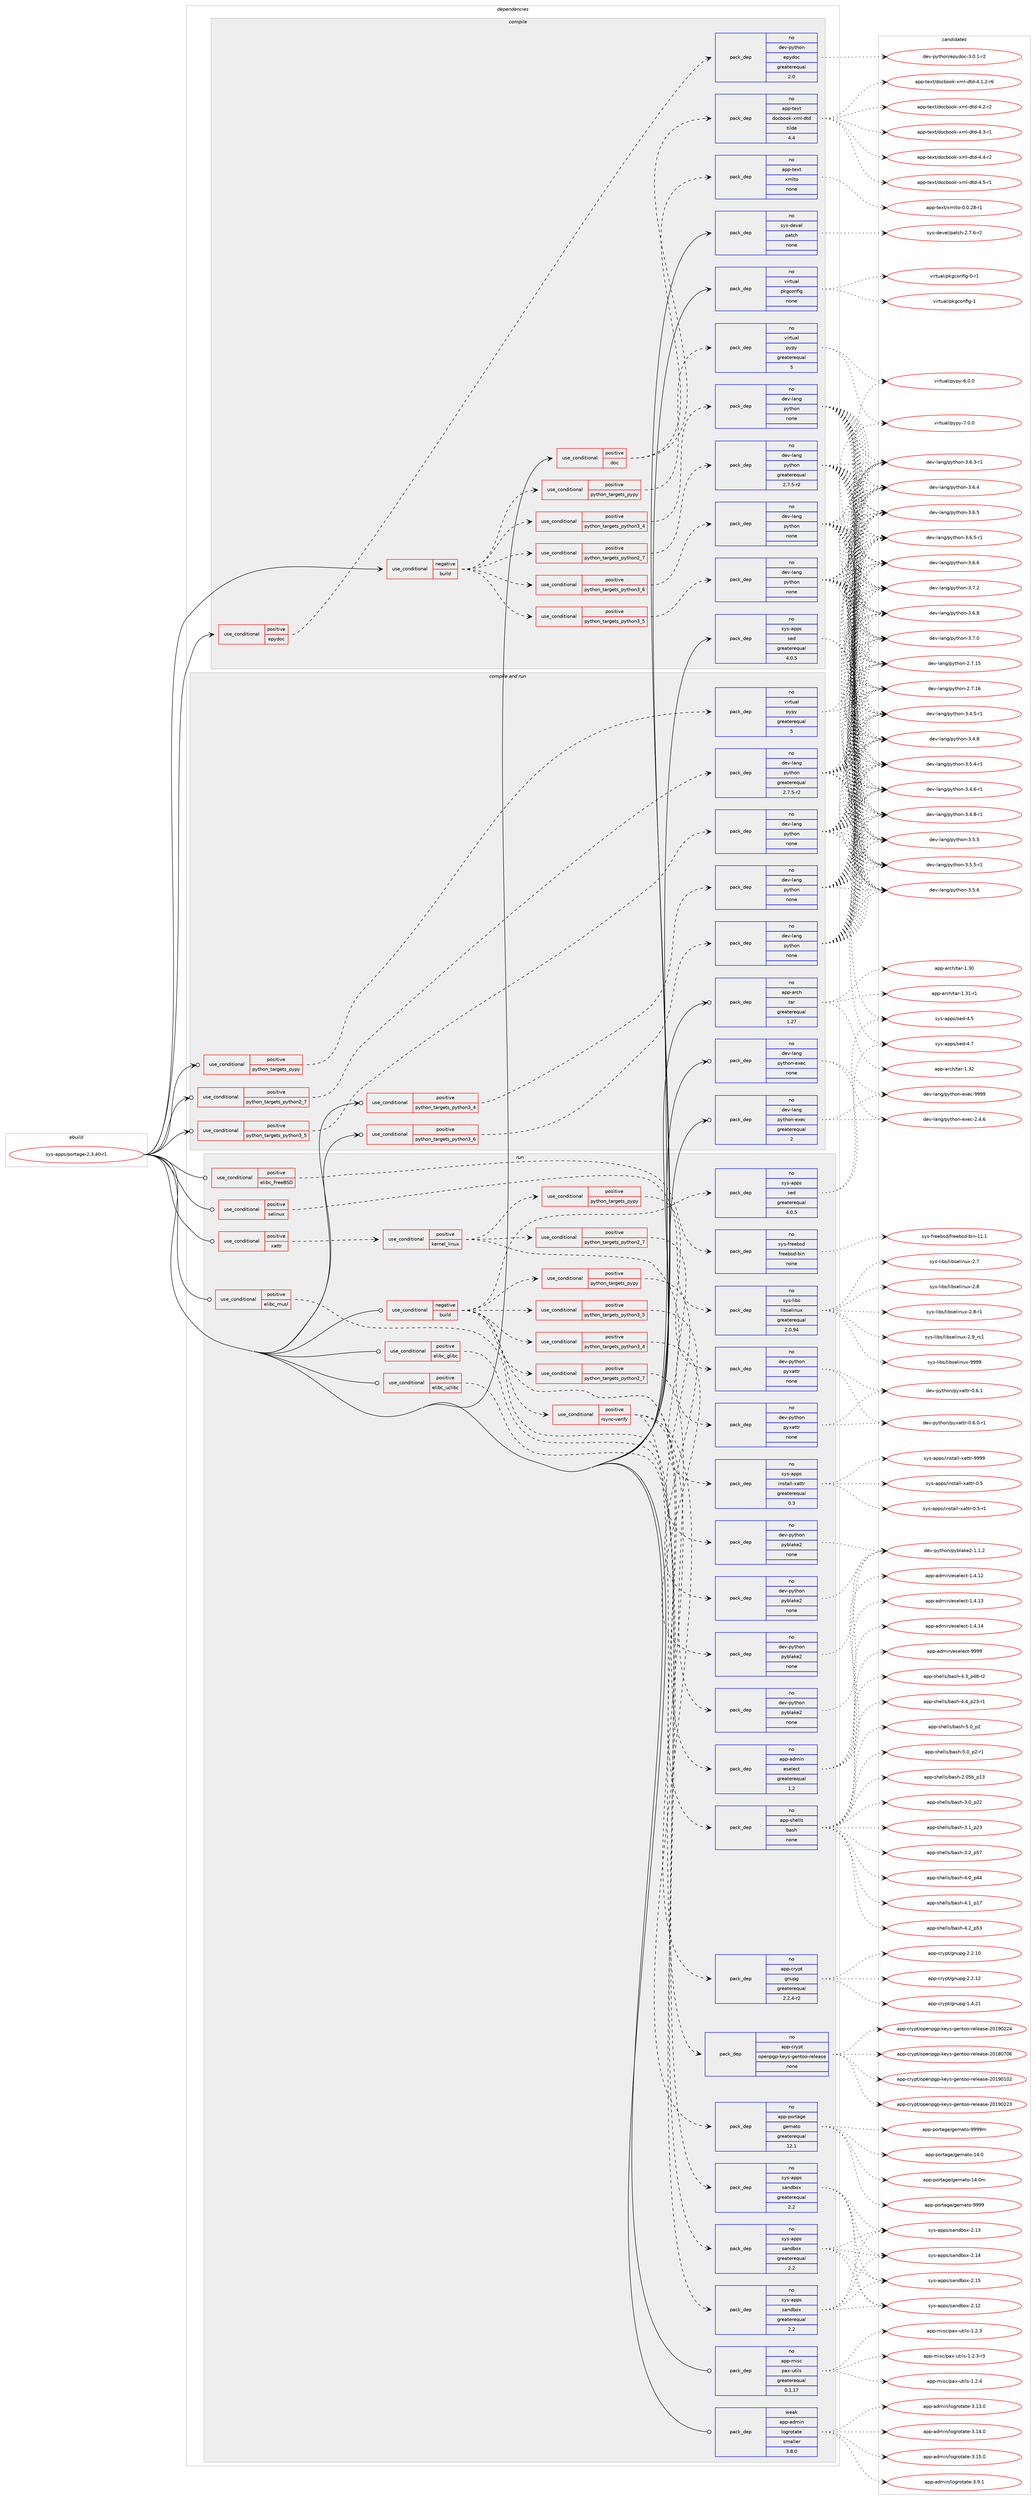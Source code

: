 digraph prolog {

# *************
# Graph options
# *************

newrank=true;
concentrate=true;
compound=true;
graph [rankdir=LR,fontname=Helvetica,fontsize=10,ranksep=1.5];#, ranksep=2.5, nodesep=0.2];
edge  [arrowhead=vee];
node  [fontname=Helvetica,fontsize=10];

# **********
# The ebuild
# **********

subgraph cluster_leftcol {
color=gray;
rank=same;
label=<<i>ebuild</i>>;
id [label="sys-apps/portage-2.3.40-r1", color=red, width=4, href="../sys-apps/portage-2.3.40-r1.svg"];
}

# ****************
# The dependencies
# ****************

subgraph cluster_midcol {
color=gray;
label=<<i>dependencies</i>>;
subgraph cluster_compile {
fillcolor="#eeeeee";
style=filled;
label=<<i>compile</i>>;
subgraph cond456734 {
dependency1713429 [label=<<TABLE BORDER="0" CELLBORDER="1" CELLSPACING="0" CELLPADDING="4"><TR><TD ROWSPAN="3" CELLPADDING="10">use_conditional</TD></TR><TR><TD>negative</TD></TR><TR><TD>build</TD></TR></TABLE>>, shape=none, color=red];
subgraph cond456735 {
dependency1713430 [label=<<TABLE BORDER="0" CELLBORDER="1" CELLSPACING="0" CELLPADDING="4"><TR><TD ROWSPAN="3" CELLPADDING="10">use_conditional</TD></TR><TR><TD>positive</TD></TR><TR><TD>python_targets_pypy</TD></TR></TABLE>>, shape=none, color=red];
subgraph pack1228679 {
dependency1713431 [label=<<TABLE BORDER="0" CELLBORDER="1" CELLSPACING="0" CELLPADDING="4" WIDTH="220"><TR><TD ROWSPAN="6" CELLPADDING="30">pack_dep</TD></TR><TR><TD WIDTH="110">no</TD></TR><TR><TD>virtual</TD></TR><TR><TD>pypy</TD></TR><TR><TD>greaterequal</TD></TR><TR><TD>5</TD></TR></TABLE>>, shape=none, color=blue];
}
dependency1713430:e -> dependency1713431:w [weight=20,style="dashed",arrowhead="vee"];
}
dependency1713429:e -> dependency1713430:w [weight=20,style="dashed",arrowhead="vee"];
subgraph cond456736 {
dependency1713432 [label=<<TABLE BORDER="0" CELLBORDER="1" CELLSPACING="0" CELLPADDING="4"><TR><TD ROWSPAN="3" CELLPADDING="10">use_conditional</TD></TR><TR><TD>positive</TD></TR><TR><TD>python_targets_python2_7</TD></TR></TABLE>>, shape=none, color=red];
subgraph pack1228680 {
dependency1713433 [label=<<TABLE BORDER="0" CELLBORDER="1" CELLSPACING="0" CELLPADDING="4" WIDTH="220"><TR><TD ROWSPAN="6" CELLPADDING="30">pack_dep</TD></TR><TR><TD WIDTH="110">no</TD></TR><TR><TD>dev-lang</TD></TR><TR><TD>python</TD></TR><TR><TD>greaterequal</TD></TR><TR><TD>2.7.5-r2</TD></TR></TABLE>>, shape=none, color=blue];
}
dependency1713432:e -> dependency1713433:w [weight=20,style="dashed",arrowhead="vee"];
}
dependency1713429:e -> dependency1713432:w [weight=20,style="dashed",arrowhead="vee"];
subgraph cond456737 {
dependency1713434 [label=<<TABLE BORDER="0" CELLBORDER="1" CELLSPACING="0" CELLPADDING="4"><TR><TD ROWSPAN="3" CELLPADDING="10">use_conditional</TD></TR><TR><TD>positive</TD></TR><TR><TD>python_targets_python3_4</TD></TR></TABLE>>, shape=none, color=red];
subgraph pack1228681 {
dependency1713435 [label=<<TABLE BORDER="0" CELLBORDER="1" CELLSPACING="0" CELLPADDING="4" WIDTH="220"><TR><TD ROWSPAN="6" CELLPADDING="30">pack_dep</TD></TR><TR><TD WIDTH="110">no</TD></TR><TR><TD>dev-lang</TD></TR><TR><TD>python</TD></TR><TR><TD>none</TD></TR><TR><TD></TD></TR></TABLE>>, shape=none, color=blue];
}
dependency1713434:e -> dependency1713435:w [weight=20,style="dashed",arrowhead="vee"];
}
dependency1713429:e -> dependency1713434:w [weight=20,style="dashed",arrowhead="vee"];
subgraph cond456738 {
dependency1713436 [label=<<TABLE BORDER="0" CELLBORDER="1" CELLSPACING="0" CELLPADDING="4"><TR><TD ROWSPAN="3" CELLPADDING="10">use_conditional</TD></TR><TR><TD>positive</TD></TR><TR><TD>python_targets_python3_5</TD></TR></TABLE>>, shape=none, color=red];
subgraph pack1228682 {
dependency1713437 [label=<<TABLE BORDER="0" CELLBORDER="1" CELLSPACING="0" CELLPADDING="4" WIDTH="220"><TR><TD ROWSPAN="6" CELLPADDING="30">pack_dep</TD></TR><TR><TD WIDTH="110">no</TD></TR><TR><TD>dev-lang</TD></TR><TR><TD>python</TD></TR><TR><TD>none</TD></TR><TR><TD></TD></TR></TABLE>>, shape=none, color=blue];
}
dependency1713436:e -> dependency1713437:w [weight=20,style="dashed",arrowhead="vee"];
}
dependency1713429:e -> dependency1713436:w [weight=20,style="dashed",arrowhead="vee"];
subgraph cond456739 {
dependency1713438 [label=<<TABLE BORDER="0" CELLBORDER="1" CELLSPACING="0" CELLPADDING="4"><TR><TD ROWSPAN="3" CELLPADDING="10">use_conditional</TD></TR><TR><TD>positive</TD></TR><TR><TD>python_targets_python3_6</TD></TR></TABLE>>, shape=none, color=red];
subgraph pack1228683 {
dependency1713439 [label=<<TABLE BORDER="0" CELLBORDER="1" CELLSPACING="0" CELLPADDING="4" WIDTH="220"><TR><TD ROWSPAN="6" CELLPADDING="30">pack_dep</TD></TR><TR><TD WIDTH="110">no</TD></TR><TR><TD>dev-lang</TD></TR><TR><TD>python</TD></TR><TR><TD>none</TD></TR><TR><TD></TD></TR></TABLE>>, shape=none, color=blue];
}
dependency1713438:e -> dependency1713439:w [weight=20,style="dashed",arrowhead="vee"];
}
dependency1713429:e -> dependency1713438:w [weight=20,style="dashed",arrowhead="vee"];
}
id:e -> dependency1713429:w [weight=20,style="solid",arrowhead="vee"];
subgraph cond456740 {
dependency1713440 [label=<<TABLE BORDER="0" CELLBORDER="1" CELLSPACING="0" CELLPADDING="4"><TR><TD ROWSPAN="3" CELLPADDING="10">use_conditional</TD></TR><TR><TD>positive</TD></TR><TR><TD>doc</TD></TR></TABLE>>, shape=none, color=red];
subgraph pack1228684 {
dependency1713441 [label=<<TABLE BORDER="0" CELLBORDER="1" CELLSPACING="0" CELLPADDING="4" WIDTH="220"><TR><TD ROWSPAN="6" CELLPADDING="30">pack_dep</TD></TR><TR><TD WIDTH="110">no</TD></TR><TR><TD>app-text</TD></TR><TR><TD>xmlto</TD></TR><TR><TD>none</TD></TR><TR><TD></TD></TR></TABLE>>, shape=none, color=blue];
}
dependency1713440:e -> dependency1713441:w [weight=20,style="dashed",arrowhead="vee"];
subgraph pack1228685 {
dependency1713442 [label=<<TABLE BORDER="0" CELLBORDER="1" CELLSPACING="0" CELLPADDING="4" WIDTH="220"><TR><TD ROWSPAN="6" CELLPADDING="30">pack_dep</TD></TR><TR><TD WIDTH="110">no</TD></TR><TR><TD>app-text</TD></TR><TR><TD>docbook-xml-dtd</TD></TR><TR><TD>tilde</TD></TR><TR><TD>4.4</TD></TR></TABLE>>, shape=none, color=blue];
}
dependency1713440:e -> dependency1713442:w [weight=20,style="dashed",arrowhead="vee"];
}
id:e -> dependency1713440:w [weight=20,style="solid",arrowhead="vee"];
subgraph cond456741 {
dependency1713443 [label=<<TABLE BORDER="0" CELLBORDER="1" CELLSPACING="0" CELLPADDING="4"><TR><TD ROWSPAN="3" CELLPADDING="10">use_conditional</TD></TR><TR><TD>positive</TD></TR><TR><TD>epydoc</TD></TR></TABLE>>, shape=none, color=red];
subgraph pack1228686 {
dependency1713444 [label=<<TABLE BORDER="0" CELLBORDER="1" CELLSPACING="0" CELLPADDING="4" WIDTH="220"><TR><TD ROWSPAN="6" CELLPADDING="30">pack_dep</TD></TR><TR><TD WIDTH="110">no</TD></TR><TR><TD>dev-python</TD></TR><TR><TD>epydoc</TD></TR><TR><TD>greaterequal</TD></TR><TR><TD>2.0</TD></TR></TABLE>>, shape=none, color=blue];
}
dependency1713443:e -> dependency1713444:w [weight=20,style="dashed",arrowhead="vee"];
}
id:e -> dependency1713443:w [weight=20,style="solid",arrowhead="vee"];
subgraph pack1228687 {
dependency1713445 [label=<<TABLE BORDER="0" CELLBORDER="1" CELLSPACING="0" CELLPADDING="4" WIDTH="220"><TR><TD ROWSPAN="6" CELLPADDING="30">pack_dep</TD></TR><TR><TD WIDTH="110">no</TD></TR><TR><TD>sys-apps</TD></TR><TR><TD>sed</TD></TR><TR><TD>greaterequal</TD></TR><TR><TD>4.0.5</TD></TR></TABLE>>, shape=none, color=blue];
}
id:e -> dependency1713445:w [weight=20,style="solid",arrowhead="vee"];
subgraph pack1228688 {
dependency1713446 [label=<<TABLE BORDER="0" CELLBORDER="1" CELLSPACING="0" CELLPADDING="4" WIDTH="220"><TR><TD ROWSPAN="6" CELLPADDING="30">pack_dep</TD></TR><TR><TD WIDTH="110">no</TD></TR><TR><TD>sys-devel</TD></TR><TR><TD>patch</TD></TR><TR><TD>none</TD></TR><TR><TD></TD></TR></TABLE>>, shape=none, color=blue];
}
id:e -> dependency1713446:w [weight=20,style="solid",arrowhead="vee"];
subgraph pack1228689 {
dependency1713447 [label=<<TABLE BORDER="0" CELLBORDER="1" CELLSPACING="0" CELLPADDING="4" WIDTH="220"><TR><TD ROWSPAN="6" CELLPADDING="30">pack_dep</TD></TR><TR><TD WIDTH="110">no</TD></TR><TR><TD>virtual</TD></TR><TR><TD>pkgconfig</TD></TR><TR><TD>none</TD></TR><TR><TD></TD></TR></TABLE>>, shape=none, color=blue];
}
id:e -> dependency1713447:w [weight=20,style="solid",arrowhead="vee"];
}
subgraph cluster_compileandrun {
fillcolor="#eeeeee";
style=filled;
label=<<i>compile and run</i>>;
subgraph cond456742 {
dependency1713448 [label=<<TABLE BORDER="0" CELLBORDER="1" CELLSPACING="0" CELLPADDING="4"><TR><TD ROWSPAN="3" CELLPADDING="10">use_conditional</TD></TR><TR><TD>positive</TD></TR><TR><TD>python_targets_pypy</TD></TR></TABLE>>, shape=none, color=red];
subgraph pack1228690 {
dependency1713449 [label=<<TABLE BORDER="0" CELLBORDER="1" CELLSPACING="0" CELLPADDING="4" WIDTH="220"><TR><TD ROWSPAN="6" CELLPADDING="30">pack_dep</TD></TR><TR><TD WIDTH="110">no</TD></TR><TR><TD>virtual</TD></TR><TR><TD>pypy</TD></TR><TR><TD>greaterequal</TD></TR><TR><TD>5</TD></TR></TABLE>>, shape=none, color=blue];
}
dependency1713448:e -> dependency1713449:w [weight=20,style="dashed",arrowhead="vee"];
}
id:e -> dependency1713448:w [weight=20,style="solid",arrowhead="odotvee"];
subgraph cond456743 {
dependency1713450 [label=<<TABLE BORDER="0" CELLBORDER="1" CELLSPACING="0" CELLPADDING="4"><TR><TD ROWSPAN="3" CELLPADDING="10">use_conditional</TD></TR><TR><TD>positive</TD></TR><TR><TD>python_targets_python2_7</TD></TR></TABLE>>, shape=none, color=red];
subgraph pack1228691 {
dependency1713451 [label=<<TABLE BORDER="0" CELLBORDER="1" CELLSPACING="0" CELLPADDING="4" WIDTH="220"><TR><TD ROWSPAN="6" CELLPADDING="30">pack_dep</TD></TR><TR><TD WIDTH="110">no</TD></TR><TR><TD>dev-lang</TD></TR><TR><TD>python</TD></TR><TR><TD>greaterequal</TD></TR><TR><TD>2.7.5-r2</TD></TR></TABLE>>, shape=none, color=blue];
}
dependency1713450:e -> dependency1713451:w [weight=20,style="dashed",arrowhead="vee"];
}
id:e -> dependency1713450:w [weight=20,style="solid",arrowhead="odotvee"];
subgraph cond456744 {
dependency1713452 [label=<<TABLE BORDER="0" CELLBORDER="1" CELLSPACING="0" CELLPADDING="4"><TR><TD ROWSPAN="3" CELLPADDING="10">use_conditional</TD></TR><TR><TD>positive</TD></TR><TR><TD>python_targets_python3_4</TD></TR></TABLE>>, shape=none, color=red];
subgraph pack1228692 {
dependency1713453 [label=<<TABLE BORDER="0" CELLBORDER="1" CELLSPACING="0" CELLPADDING="4" WIDTH="220"><TR><TD ROWSPAN="6" CELLPADDING="30">pack_dep</TD></TR><TR><TD WIDTH="110">no</TD></TR><TR><TD>dev-lang</TD></TR><TR><TD>python</TD></TR><TR><TD>none</TD></TR><TR><TD></TD></TR></TABLE>>, shape=none, color=blue];
}
dependency1713452:e -> dependency1713453:w [weight=20,style="dashed",arrowhead="vee"];
}
id:e -> dependency1713452:w [weight=20,style="solid",arrowhead="odotvee"];
subgraph cond456745 {
dependency1713454 [label=<<TABLE BORDER="0" CELLBORDER="1" CELLSPACING="0" CELLPADDING="4"><TR><TD ROWSPAN="3" CELLPADDING="10">use_conditional</TD></TR><TR><TD>positive</TD></TR><TR><TD>python_targets_python3_5</TD></TR></TABLE>>, shape=none, color=red];
subgraph pack1228693 {
dependency1713455 [label=<<TABLE BORDER="0" CELLBORDER="1" CELLSPACING="0" CELLPADDING="4" WIDTH="220"><TR><TD ROWSPAN="6" CELLPADDING="30">pack_dep</TD></TR><TR><TD WIDTH="110">no</TD></TR><TR><TD>dev-lang</TD></TR><TR><TD>python</TD></TR><TR><TD>none</TD></TR><TR><TD></TD></TR></TABLE>>, shape=none, color=blue];
}
dependency1713454:e -> dependency1713455:w [weight=20,style="dashed",arrowhead="vee"];
}
id:e -> dependency1713454:w [weight=20,style="solid",arrowhead="odotvee"];
subgraph cond456746 {
dependency1713456 [label=<<TABLE BORDER="0" CELLBORDER="1" CELLSPACING="0" CELLPADDING="4"><TR><TD ROWSPAN="3" CELLPADDING="10">use_conditional</TD></TR><TR><TD>positive</TD></TR><TR><TD>python_targets_python3_6</TD></TR></TABLE>>, shape=none, color=red];
subgraph pack1228694 {
dependency1713457 [label=<<TABLE BORDER="0" CELLBORDER="1" CELLSPACING="0" CELLPADDING="4" WIDTH="220"><TR><TD ROWSPAN="6" CELLPADDING="30">pack_dep</TD></TR><TR><TD WIDTH="110">no</TD></TR><TR><TD>dev-lang</TD></TR><TR><TD>python</TD></TR><TR><TD>none</TD></TR><TR><TD></TD></TR></TABLE>>, shape=none, color=blue];
}
dependency1713456:e -> dependency1713457:w [weight=20,style="dashed",arrowhead="vee"];
}
id:e -> dependency1713456:w [weight=20,style="solid",arrowhead="odotvee"];
subgraph pack1228695 {
dependency1713458 [label=<<TABLE BORDER="0" CELLBORDER="1" CELLSPACING="0" CELLPADDING="4" WIDTH="220"><TR><TD ROWSPAN="6" CELLPADDING="30">pack_dep</TD></TR><TR><TD WIDTH="110">no</TD></TR><TR><TD>app-arch</TD></TR><TR><TD>tar</TD></TR><TR><TD>greaterequal</TD></TR><TR><TD>1.27</TD></TR></TABLE>>, shape=none, color=blue];
}
id:e -> dependency1713458:w [weight=20,style="solid",arrowhead="odotvee"];
subgraph pack1228696 {
dependency1713459 [label=<<TABLE BORDER="0" CELLBORDER="1" CELLSPACING="0" CELLPADDING="4" WIDTH="220"><TR><TD ROWSPAN="6" CELLPADDING="30">pack_dep</TD></TR><TR><TD WIDTH="110">no</TD></TR><TR><TD>dev-lang</TD></TR><TR><TD>python-exec</TD></TR><TR><TD>greaterequal</TD></TR><TR><TD>2</TD></TR></TABLE>>, shape=none, color=blue];
}
id:e -> dependency1713459:w [weight=20,style="solid",arrowhead="odotvee"];
subgraph pack1228697 {
dependency1713460 [label=<<TABLE BORDER="0" CELLBORDER="1" CELLSPACING="0" CELLPADDING="4" WIDTH="220"><TR><TD ROWSPAN="6" CELLPADDING="30">pack_dep</TD></TR><TR><TD WIDTH="110">no</TD></TR><TR><TD>dev-lang</TD></TR><TR><TD>python-exec</TD></TR><TR><TD>none</TD></TR><TR><TD></TD></TR></TABLE>>, shape=none, color=blue];
}
id:e -> dependency1713460:w [weight=20,style="solid",arrowhead="odotvee"];
}
subgraph cluster_run {
fillcolor="#eeeeee";
style=filled;
label=<<i>run</i>>;
subgraph cond456747 {
dependency1713461 [label=<<TABLE BORDER="0" CELLBORDER="1" CELLSPACING="0" CELLPADDING="4"><TR><TD ROWSPAN="3" CELLPADDING="10">use_conditional</TD></TR><TR><TD>negative</TD></TR><TR><TD>build</TD></TR></TABLE>>, shape=none, color=red];
subgraph pack1228698 {
dependency1713462 [label=<<TABLE BORDER="0" CELLBORDER="1" CELLSPACING="0" CELLPADDING="4" WIDTH="220"><TR><TD ROWSPAN="6" CELLPADDING="30">pack_dep</TD></TR><TR><TD WIDTH="110">no</TD></TR><TR><TD>sys-apps</TD></TR><TR><TD>sed</TD></TR><TR><TD>greaterequal</TD></TR><TR><TD>4.0.5</TD></TR></TABLE>>, shape=none, color=blue];
}
dependency1713461:e -> dependency1713462:w [weight=20,style="dashed",arrowhead="vee"];
subgraph pack1228699 {
dependency1713463 [label=<<TABLE BORDER="0" CELLBORDER="1" CELLSPACING="0" CELLPADDING="4" WIDTH="220"><TR><TD ROWSPAN="6" CELLPADDING="30">pack_dep</TD></TR><TR><TD WIDTH="110">no</TD></TR><TR><TD>app-shells</TD></TR><TR><TD>bash</TD></TR><TR><TD>none</TD></TR><TR><TD></TD></TR></TABLE>>, shape=none, color=blue];
}
dependency1713461:e -> dependency1713463:w [weight=20,style="dashed",arrowhead="vee"];
subgraph pack1228700 {
dependency1713464 [label=<<TABLE BORDER="0" CELLBORDER="1" CELLSPACING="0" CELLPADDING="4" WIDTH="220"><TR><TD ROWSPAN="6" CELLPADDING="30">pack_dep</TD></TR><TR><TD WIDTH="110">no</TD></TR><TR><TD>app-admin</TD></TR><TR><TD>eselect</TD></TR><TR><TD>greaterequal</TD></TR><TR><TD>1.2</TD></TR></TABLE>>, shape=none, color=blue];
}
dependency1713461:e -> dependency1713464:w [weight=20,style="dashed",arrowhead="vee"];
subgraph cond456748 {
dependency1713465 [label=<<TABLE BORDER="0" CELLBORDER="1" CELLSPACING="0" CELLPADDING="4"><TR><TD ROWSPAN="3" CELLPADDING="10">use_conditional</TD></TR><TR><TD>positive</TD></TR><TR><TD>python_targets_pypy</TD></TR></TABLE>>, shape=none, color=red];
subgraph pack1228701 {
dependency1713466 [label=<<TABLE BORDER="0" CELLBORDER="1" CELLSPACING="0" CELLPADDING="4" WIDTH="220"><TR><TD ROWSPAN="6" CELLPADDING="30">pack_dep</TD></TR><TR><TD WIDTH="110">no</TD></TR><TR><TD>dev-python</TD></TR><TR><TD>pyblake2</TD></TR><TR><TD>none</TD></TR><TR><TD></TD></TR></TABLE>>, shape=none, color=blue];
}
dependency1713465:e -> dependency1713466:w [weight=20,style="dashed",arrowhead="vee"];
}
dependency1713461:e -> dependency1713465:w [weight=20,style="dashed",arrowhead="vee"];
subgraph cond456749 {
dependency1713467 [label=<<TABLE BORDER="0" CELLBORDER="1" CELLSPACING="0" CELLPADDING="4"><TR><TD ROWSPAN="3" CELLPADDING="10">use_conditional</TD></TR><TR><TD>positive</TD></TR><TR><TD>python_targets_python2_7</TD></TR></TABLE>>, shape=none, color=red];
subgraph pack1228702 {
dependency1713468 [label=<<TABLE BORDER="0" CELLBORDER="1" CELLSPACING="0" CELLPADDING="4" WIDTH="220"><TR><TD ROWSPAN="6" CELLPADDING="30">pack_dep</TD></TR><TR><TD WIDTH="110">no</TD></TR><TR><TD>dev-python</TD></TR><TR><TD>pyblake2</TD></TR><TR><TD>none</TD></TR><TR><TD></TD></TR></TABLE>>, shape=none, color=blue];
}
dependency1713467:e -> dependency1713468:w [weight=20,style="dashed",arrowhead="vee"];
}
dependency1713461:e -> dependency1713467:w [weight=20,style="dashed",arrowhead="vee"];
subgraph cond456750 {
dependency1713469 [label=<<TABLE BORDER="0" CELLBORDER="1" CELLSPACING="0" CELLPADDING="4"><TR><TD ROWSPAN="3" CELLPADDING="10">use_conditional</TD></TR><TR><TD>positive</TD></TR><TR><TD>python_targets_python3_4</TD></TR></TABLE>>, shape=none, color=red];
subgraph pack1228703 {
dependency1713470 [label=<<TABLE BORDER="0" CELLBORDER="1" CELLSPACING="0" CELLPADDING="4" WIDTH="220"><TR><TD ROWSPAN="6" CELLPADDING="30">pack_dep</TD></TR><TR><TD WIDTH="110">no</TD></TR><TR><TD>dev-python</TD></TR><TR><TD>pyblake2</TD></TR><TR><TD>none</TD></TR><TR><TD></TD></TR></TABLE>>, shape=none, color=blue];
}
dependency1713469:e -> dependency1713470:w [weight=20,style="dashed",arrowhead="vee"];
}
dependency1713461:e -> dependency1713469:w [weight=20,style="dashed",arrowhead="vee"];
subgraph cond456751 {
dependency1713471 [label=<<TABLE BORDER="0" CELLBORDER="1" CELLSPACING="0" CELLPADDING="4"><TR><TD ROWSPAN="3" CELLPADDING="10">use_conditional</TD></TR><TR><TD>positive</TD></TR><TR><TD>python_targets_python3_5</TD></TR></TABLE>>, shape=none, color=red];
subgraph pack1228704 {
dependency1713472 [label=<<TABLE BORDER="0" CELLBORDER="1" CELLSPACING="0" CELLPADDING="4" WIDTH="220"><TR><TD ROWSPAN="6" CELLPADDING="30">pack_dep</TD></TR><TR><TD WIDTH="110">no</TD></TR><TR><TD>dev-python</TD></TR><TR><TD>pyblake2</TD></TR><TR><TD>none</TD></TR><TR><TD></TD></TR></TABLE>>, shape=none, color=blue];
}
dependency1713471:e -> dependency1713472:w [weight=20,style="dashed",arrowhead="vee"];
}
dependency1713461:e -> dependency1713471:w [weight=20,style="dashed",arrowhead="vee"];
subgraph cond456752 {
dependency1713473 [label=<<TABLE BORDER="0" CELLBORDER="1" CELLSPACING="0" CELLPADDING="4"><TR><TD ROWSPAN="3" CELLPADDING="10">use_conditional</TD></TR><TR><TD>positive</TD></TR><TR><TD>rsync-verify</TD></TR></TABLE>>, shape=none, color=red];
subgraph pack1228705 {
dependency1713474 [label=<<TABLE BORDER="0" CELLBORDER="1" CELLSPACING="0" CELLPADDING="4" WIDTH="220"><TR><TD ROWSPAN="6" CELLPADDING="30">pack_dep</TD></TR><TR><TD WIDTH="110">no</TD></TR><TR><TD>app-portage</TD></TR><TR><TD>gemato</TD></TR><TR><TD>greaterequal</TD></TR><TR><TD>12.1</TD></TR></TABLE>>, shape=none, color=blue];
}
dependency1713473:e -> dependency1713474:w [weight=20,style="dashed",arrowhead="vee"];
subgraph pack1228706 {
dependency1713475 [label=<<TABLE BORDER="0" CELLBORDER="1" CELLSPACING="0" CELLPADDING="4" WIDTH="220"><TR><TD ROWSPAN="6" CELLPADDING="30">pack_dep</TD></TR><TR><TD WIDTH="110">no</TD></TR><TR><TD>app-crypt</TD></TR><TR><TD>openpgp-keys-gentoo-release</TD></TR><TR><TD>none</TD></TR><TR><TD></TD></TR></TABLE>>, shape=none, color=blue];
}
dependency1713473:e -> dependency1713475:w [weight=20,style="dashed",arrowhead="vee"];
subgraph pack1228707 {
dependency1713476 [label=<<TABLE BORDER="0" CELLBORDER="1" CELLSPACING="0" CELLPADDING="4" WIDTH="220"><TR><TD ROWSPAN="6" CELLPADDING="30">pack_dep</TD></TR><TR><TD WIDTH="110">no</TD></TR><TR><TD>app-crypt</TD></TR><TR><TD>gnupg</TD></TR><TR><TD>greaterequal</TD></TR><TR><TD>2.2.4-r2</TD></TR></TABLE>>, shape=none, color=blue];
}
dependency1713473:e -> dependency1713476:w [weight=20,style="dashed",arrowhead="vee"];
}
dependency1713461:e -> dependency1713473:w [weight=20,style="dashed",arrowhead="vee"];
}
id:e -> dependency1713461:w [weight=20,style="solid",arrowhead="odot"];
subgraph cond456753 {
dependency1713477 [label=<<TABLE BORDER="0" CELLBORDER="1" CELLSPACING="0" CELLPADDING="4"><TR><TD ROWSPAN="3" CELLPADDING="10">use_conditional</TD></TR><TR><TD>positive</TD></TR><TR><TD>elibc_FreeBSD</TD></TR></TABLE>>, shape=none, color=red];
subgraph pack1228708 {
dependency1713478 [label=<<TABLE BORDER="0" CELLBORDER="1" CELLSPACING="0" CELLPADDING="4" WIDTH="220"><TR><TD ROWSPAN="6" CELLPADDING="30">pack_dep</TD></TR><TR><TD WIDTH="110">no</TD></TR><TR><TD>sys-freebsd</TD></TR><TR><TD>freebsd-bin</TD></TR><TR><TD>none</TD></TR><TR><TD></TD></TR></TABLE>>, shape=none, color=blue];
}
dependency1713477:e -> dependency1713478:w [weight=20,style="dashed",arrowhead="vee"];
}
id:e -> dependency1713477:w [weight=20,style="solid",arrowhead="odot"];
subgraph cond456754 {
dependency1713479 [label=<<TABLE BORDER="0" CELLBORDER="1" CELLSPACING="0" CELLPADDING="4"><TR><TD ROWSPAN="3" CELLPADDING="10">use_conditional</TD></TR><TR><TD>positive</TD></TR><TR><TD>elibc_glibc</TD></TR></TABLE>>, shape=none, color=red];
subgraph pack1228709 {
dependency1713480 [label=<<TABLE BORDER="0" CELLBORDER="1" CELLSPACING="0" CELLPADDING="4" WIDTH="220"><TR><TD ROWSPAN="6" CELLPADDING="30">pack_dep</TD></TR><TR><TD WIDTH="110">no</TD></TR><TR><TD>sys-apps</TD></TR><TR><TD>sandbox</TD></TR><TR><TD>greaterequal</TD></TR><TR><TD>2.2</TD></TR></TABLE>>, shape=none, color=blue];
}
dependency1713479:e -> dependency1713480:w [weight=20,style="dashed",arrowhead="vee"];
}
id:e -> dependency1713479:w [weight=20,style="solid",arrowhead="odot"];
subgraph cond456755 {
dependency1713481 [label=<<TABLE BORDER="0" CELLBORDER="1" CELLSPACING="0" CELLPADDING="4"><TR><TD ROWSPAN="3" CELLPADDING="10">use_conditional</TD></TR><TR><TD>positive</TD></TR><TR><TD>elibc_musl</TD></TR></TABLE>>, shape=none, color=red];
subgraph pack1228710 {
dependency1713482 [label=<<TABLE BORDER="0" CELLBORDER="1" CELLSPACING="0" CELLPADDING="4" WIDTH="220"><TR><TD ROWSPAN="6" CELLPADDING="30">pack_dep</TD></TR><TR><TD WIDTH="110">no</TD></TR><TR><TD>sys-apps</TD></TR><TR><TD>sandbox</TD></TR><TR><TD>greaterequal</TD></TR><TR><TD>2.2</TD></TR></TABLE>>, shape=none, color=blue];
}
dependency1713481:e -> dependency1713482:w [weight=20,style="dashed",arrowhead="vee"];
}
id:e -> dependency1713481:w [weight=20,style="solid",arrowhead="odot"];
subgraph cond456756 {
dependency1713483 [label=<<TABLE BORDER="0" CELLBORDER="1" CELLSPACING="0" CELLPADDING="4"><TR><TD ROWSPAN="3" CELLPADDING="10">use_conditional</TD></TR><TR><TD>positive</TD></TR><TR><TD>elibc_uclibc</TD></TR></TABLE>>, shape=none, color=red];
subgraph pack1228711 {
dependency1713484 [label=<<TABLE BORDER="0" CELLBORDER="1" CELLSPACING="0" CELLPADDING="4" WIDTH="220"><TR><TD ROWSPAN="6" CELLPADDING="30">pack_dep</TD></TR><TR><TD WIDTH="110">no</TD></TR><TR><TD>sys-apps</TD></TR><TR><TD>sandbox</TD></TR><TR><TD>greaterequal</TD></TR><TR><TD>2.2</TD></TR></TABLE>>, shape=none, color=blue];
}
dependency1713483:e -> dependency1713484:w [weight=20,style="dashed",arrowhead="vee"];
}
id:e -> dependency1713483:w [weight=20,style="solid",arrowhead="odot"];
subgraph cond456757 {
dependency1713485 [label=<<TABLE BORDER="0" CELLBORDER="1" CELLSPACING="0" CELLPADDING="4"><TR><TD ROWSPAN="3" CELLPADDING="10">use_conditional</TD></TR><TR><TD>positive</TD></TR><TR><TD>selinux</TD></TR></TABLE>>, shape=none, color=red];
subgraph pack1228712 {
dependency1713486 [label=<<TABLE BORDER="0" CELLBORDER="1" CELLSPACING="0" CELLPADDING="4" WIDTH="220"><TR><TD ROWSPAN="6" CELLPADDING="30">pack_dep</TD></TR><TR><TD WIDTH="110">no</TD></TR><TR><TD>sys-libs</TD></TR><TR><TD>libselinux</TD></TR><TR><TD>greaterequal</TD></TR><TR><TD>2.0.94</TD></TR></TABLE>>, shape=none, color=blue];
}
dependency1713485:e -> dependency1713486:w [weight=20,style="dashed",arrowhead="vee"];
}
id:e -> dependency1713485:w [weight=20,style="solid",arrowhead="odot"];
subgraph cond456758 {
dependency1713487 [label=<<TABLE BORDER="0" CELLBORDER="1" CELLSPACING="0" CELLPADDING="4"><TR><TD ROWSPAN="3" CELLPADDING="10">use_conditional</TD></TR><TR><TD>positive</TD></TR><TR><TD>xattr</TD></TR></TABLE>>, shape=none, color=red];
subgraph cond456759 {
dependency1713488 [label=<<TABLE BORDER="0" CELLBORDER="1" CELLSPACING="0" CELLPADDING="4"><TR><TD ROWSPAN="3" CELLPADDING="10">use_conditional</TD></TR><TR><TD>positive</TD></TR><TR><TD>kernel_linux</TD></TR></TABLE>>, shape=none, color=red];
subgraph pack1228713 {
dependency1713489 [label=<<TABLE BORDER="0" CELLBORDER="1" CELLSPACING="0" CELLPADDING="4" WIDTH="220"><TR><TD ROWSPAN="6" CELLPADDING="30">pack_dep</TD></TR><TR><TD WIDTH="110">no</TD></TR><TR><TD>sys-apps</TD></TR><TR><TD>install-xattr</TD></TR><TR><TD>greaterequal</TD></TR><TR><TD>0.3</TD></TR></TABLE>>, shape=none, color=blue];
}
dependency1713488:e -> dependency1713489:w [weight=20,style="dashed",arrowhead="vee"];
subgraph cond456760 {
dependency1713490 [label=<<TABLE BORDER="0" CELLBORDER="1" CELLSPACING="0" CELLPADDING="4"><TR><TD ROWSPAN="3" CELLPADDING="10">use_conditional</TD></TR><TR><TD>positive</TD></TR><TR><TD>python_targets_pypy</TD></TR></TABLE>>, shape=none, color=red];
subgraph pack1228714 {
dependency1713491 [label=<<TABLE BORDER="0" CELLBORDER="1" CELLSPACING="0" CELLPADDING="4" WIDTH="220"><TR><TD ROWSPAN="6" CELLPADDING="30">pack_dep</TD></TR><TR><TD WIDTH="110">no</TD></TR><TR><TD>dev-python</TD></TR><TR><TD>pyxattr</TD></TR><TR><TD>none</TD></TR><TR><TD></TD></TR></TABLE>>, shape=none, color=blue];
}
dependency1713490:e -> dependency1713491:w [weight=20,style="dashed",arrowhead="vee"];
}
dependency1713488:e -> dependency1713490:w [weight=20,style="dashed",arrowhead="vee"];
subgraph cond456761 {
dependency1713492 [label=<<TABLE BORDER="0" CELLBORDER="1" CELLSPACING="0" CELLPADDING="4"><TR><TD ROWSPAN="3" CELLPADDING="10">use_conditional</TD></TR><TR><TD>positive</TD></TR><TR><TD>python_targets_python2_7</TD></TR></TABLE>>, shape=none, color=red];
subgraph pack1228715 {
dependency1713493 [label=<<TABLE BORDER="0" CELLBORDER="1" CELLSPACING="0" CELLPADDING="4" WIDTH="220"><TR><TD ROWSPAN="6" CELLPADDING="30">pack_dep</TD></TR><TR><TD WIDTH="110">no</TD></TR><TR><TD>dev-python</TD></TR><TR><TD>pyxattr</TD></TR><TR><TD>none</TD></TR><TR><TD></TD></TR></TABLE>>, shape=none, color=blue];
}
dependency1713492:e -> dependency1713493:w [weight=20,style="dashed",arrowhead="vee"];
}
dependency1713488:e -> dependency1713492:w [weight=20,style="dashed",arrowhead="vee"];
}
dependency1713487:e -> dependency1713488:w [weight=20,style="dashed",arrowhead="vee"];
}
id:e -> dependency1713487:w [weight=20,style="solid",arrowhead="odot"];
subgraph pack1228716 {
dependency1713494 [label=<<TABLE BORDER="0" CELLBORDER="1" CELLSPACING="0" CELLPADDING="4" WIDTH="220"><TR><TD ROWSPAN="6" CELLPADDING="30">pack_dep</TD></TR><TR><TD WIDTH="110">no</TD></TR><TR><TD>app-misc</TD></TR><TR><TD>pax-utils</TD></TR><TR><TD>greaterequal</TD></TR><TR><TD>0.1.17</TD></TR></TABLE>>, shape=none, color=blue];
}
id:e -> dependency1713494:w [weight=20,style="solid",arrowhead="odot"];
subgraph pack1228717 {
dependency1713495 [label=<<TABLE BORDER="0" CELLBORDER="1" CELLSPACING="0" CELLPADDING="4" WIDTH="220"><TR><TD ROWSPAN="6" CELLPADDING="30">pack_dep</TD></TR><TR><TD WIDTH="110">weak</TD></TR><TR><TD>app-admin</TD></TR><TR><TD>logrotate</TD></TR><TR><TD>smaller</TD></TR><TR><TD>3.8.0</TD></TR></TABLE>>, shape=none, color=blue];
}
id:e -> dependency1713495:w [weight=20,style="solid",arrowhead="odot"];
}
}

# **************
# The candidates
# **************

subgraph cluster_choices {
rank=same;
color=gray;
label=<<i>candidates</i>>;

subgraph choice1228679 {
color=black;
nodesep=1;
choice1181051141161179710847112121112121455446484648 [label="virtual/pypy-6.0.0", color=red, width=4,href="../virtual/pypy-6.0.0.svg"];
choice1181051141161179710847112121112121455546484648 [label="virtual/pypy-7.0.0", color=red, width=4,href="../virtual/pypy-7.0.0.svg"];
dependency1713431:e -> choice1181051141161179710847112121112121455446484648:w [style=dotted,weight="100"];
dependency1713431:e -> choice1181051141161179710847112121112121455546484648:w [style=dotted,weight="100"];
}
subgraph choice1228680 {
color=black;
nodesep=1;
choice10010111845108971101034711212111610411111045504655464953 [label="dev-lang/python-2.7.15", color=red, width=4,href="../dev-lang/python-2.7.15.svg"];
choice10010111845108971101034711212111610411111045504655464954 [label="dev-lang/python-2.7.16", color=red, width=4,href="../dev-lang/python-2.7.16.svg"];
choice1001011184510897110103471121211161041111104551465246534511449 [label="dev-lang/python-3.4.5-r1", color=red, width=4,href="../dev-lang/python-3.4.5-r1.svg"];
choice1001011184510897110103471121211161041111104551465246544511449 [label="dev-lang/python-3.4.6-r1", color=red, width=4,href="../dev-lang/python-3.4.6-r1.svg"];
choice100101118451089711010347112121116104111110455146524656 [label="dev-lang/python-3.4.8", color=red, width=4,href="../dev-lang/python-3.4.8.svg"];
choice1001011184510897110103471121211161041111104551465246564511449 [label="dev-lang/python-3.4.8-r1", color=red, width=4,href="../dev-lang/python-3.4.8-r1.svg"];
choice1001011184510897110103471121211161041111104551465346524511449 [label="dev-lang/python-3.5.4-r1", color=red, width=4,href="../dev-lang/python-3.5.4-r1.svg"];
choice100101118451089711010347112121116104111110455146534653 [label="dev-lang/python-3.5.5", color=red, width=4,href="../dev-lang/python-3.5.5.svg"];
choice1001011184510897110103471121211161041111104551465346534511449 [label="dev-lang/python-3.5.5-r1", color=red, width=4,href="../dev-lang/python-3.5.5-r1.svg"];
choice100101118451089711010347112121116104111110455146534654 [label="dev-lang/python-3.5.6", color=red, width=4,href="../dev-lang/python-3.5.6.svg"];
choice1001011184510897110103471121211161041111104551465446514511449 [label="dev-lang/python-3.6.3-r1", color=red, width=4,href="../dev-lang/python-3.6.3-r1.svg"];
choice100101118451089711010347112121116104111110455146544652 [label="dev-lang/python-3.6.4", color=red, width=4,href="../dev-lang/python-3.6.4.svg"];
choice100101118451089711010347112121116104111110455146544653 [label="dev-lang/python-3.6.5", color=red, width=4,href="../dev-lang/python-3.6.5.svg"];
choice1001011184510897110103471121211161041111104551465446534511449 [label="dev-lang/python-3.6.5-r1", color=red, width=4,href="../dev-lang/python-3.6.5-r1.svg"];
choice100101118451089711010347112121116104111110455146544654 [label="dev-lang/python-3.6.6", color=red, width=4,href="../dev-lang/python-3.6.6.svg"];
choice100101118451089711010347112121116104111110455146544656 [label="dev-lang/python-3.6.8", color=red, width=4,href="../dev-lang/python-3.6.8.svg"];
choice100101118451089711010347112121116104111110455146554648 [label="dev-lang/python-3.7.0", color=red, width=4,href="../dev-lang/python-3.7.0.svg"];
choice100101118451089711010347112121116104111110455146554650 [label="dev-lang/python-3.7.2", color=red, width=4,href="../dev-lang/python-3.7.2.svg"];
dependency1713433:e -> choice10010111845108971101034711212111610411111045504655464953:w [style=dotted,weight="100"];
dependency1713433:e -> choice10010111845108971101034711212111610411111045504655464954:w [style=dotted,weight="100"];
dependency1713433:e -> choice1001011184510897110103471121211161041111104551465246534511449:w [style=dotted,weight="100"];
dependency1713433:e -> choice1001011184510897110103471121211161041111104551465246544511449:w [style=dotted,weight="100"];
dependency1713433:e -> choice100101118451089711010347112121116104111110455146524656:w [style=dotted,weight="100"];
dependency1713433:e -> choice1001011184510897110103471121211161041111104551465246564511449:w [style=dotted,weight="100"];
dependency1713433:e -> choice1001011184510897110103471121211161041111104551465346524511449:w [style=dotted,weight="100"];
dependency1713433:e -> choice100101118451089711010347112121116104111110455146534653:w [style=dotted,weight="100"];
dependency1713433:e -> choice1001011184510897110103471121211161041111104551465346534511449:w [style=dotted,weight="100"];
dependency1713433:e -> choice100101118451089711010347112121116104111110455146534654:w [style=dotted,weight="100"];
dependency1713433:e -> choice1001011184510897110103471121211161041111104551465446514511449:w [style=dotted,weight="100"];
dependency1713433:e -> choice100101118451089711010347112121116104111110455146544652:w [style=dotted,weight="100"];
dependency1713433:e -> choice100101118451089711010347112121116104111110455146544653:w [style=dotted,weight="100"];
dependency1713433:e -> choice1001011184510897110103471121211161041111104551465446534511449:w [style=dotted,weight="100"];
dependency1713433:e -> choice100101118451089711010347112121116104111110455146544654:w [style=dotted,weight="100"];
dependency1713433:e -> choice100101118451089711010347112121116104111110455146544656:w [style=dotted,weight="100"];
dependency1713433:e -> choice100101118451089711010347112121116104111110455146554648:w [style=dotted,weight="100"];
dependency1713433:e -> choice100101118451089711010347112121116104111110455146554650:w [style=dotted,weight="100"];
}
subgraph choice1228681 {
color=black;
nodesep=1;
choice10010111845108971101034711212111610411111045504655464953 [label="dev-lang/python-2.7.15", color=red, width=4,href="../dev-lang/python-2.7.15.svg"];
choice10010111845108971101034711212111610411111045504655464954 [label="dev-lang/python-2.7.16", color=red, width=4,href="../dev-lang/python-2.7.16.svg"];
choice1001011184510897110103471121211161041111104551465246534511449 [label="dev-lang/python-3.4.5-r1", color=red, width=4,href="../dev-lang/python-3.4.5-r1.svg"];
choice1001011184510897110103471121211161041111104551465246544511449 [label="dev-lang/python-3.4.6-r1", color=red, width=4,href="../dev-lang/python-3.4.6-r1.svg"];
choice100101118451089711010347112121116104111110455146524656 [label="dev-lang/python-3.4.8", color=red, width=4,href="../dev-lang/python-3.4.8.svg"];
choice1001011184510897110103471121211161041111104551465246564511449 [label="dev-lang/python-3.4.8-r1", color=red, width=4,href="../dev-lang/python-3.4.8-r1.svg"];
choice1001011184510897110103471121211161041111104551465346524511449 [label="dev-lang/python-3.5.4-r1", color=red, width=4,href="../dev-lang/python-3.5.4-r1.svg"];
choice100101118451089711010347112121116104111110455146534653 [label="dev-lang/python-3.5.5", color=red, width=4,href="../dev-lang/python-3.5.5.svg"];
choice1001011184510897110103471121211161041111104551465346534511449 [label="dev-lang/python-3.5.5-r1", color=red, width=4,href="../dev-lang/python-3.5.5-r1.svg"];
choice100101118451089711010347112121116104111110455146534654 [label="dev-lang/python-3.5.6", color=red, width=4,href="../dev-lang/python-3.5.6.svg"];
choice1001011184510897110103471121211161041111104551465446514511449 [label="dev-lang/python-3.6.3-r1", color=red, width=4,href="../dev-lang/python-3.6.3-r1.svg"];
choice100101118451089711010347112121116104111110455146544652 [label="dev-lang/python-3.6.4", color=red, width=4,href="../dev-lang/python-3.6.4.svg"];
choice100101118451089711010347112121116104111110455146544653 [label="dev-lang/python-3.6.5", color=red, width=4,href="../dev-lang/python-3.6.5.svg"];
choice1001011184510897110103471121211161041111104551465446534511449 [label="dev-lang/python-3.6.5-r1", color=red, width=4,href="../dev-lang/python-3.6.5-r1.svg"];
choice100101118451089711010347112121116104111110455146544654 [label="dev-lang/python-3.6.6", color=red, width=4,href="../dev-lang/python-3.6.6.svg"];
choice100101118451089711010347112121116104111110455146544656 [label="dev-lang/python-3.6.8", color=red, width=4,href="../dev-lang/python-3.6.8.svg"];
choice100101118451089711010347112121116104111110455146554648 [label="dev-lang/python-3.7.0", color=red, width=4,href="../dev-lang/python-3.7.0.svg"];
choice100101118451089711010347112121116104111110455146554650 [label="dev-lang/python-3.7.2", color=red, width=4,href="../dev-lang/python-3.7.2.svg"];
dependency1713435:e -> choice10010111845108971101034711212111610411111045504655464953:w [style=dotted,weight="100"];
dependency1713435:e -> choice10010111845108971101034711212111610411111045504655464954:w [style=dotted,weight="100"];
dependency1713435:e -> choice1001011184510897110103471121211161041111104551465246534511449:w [style=dotted,weight="100"];
dependency1713435:e -> choice1001011184510897110103471121211161041111104551465246544511449:w [style=dotted,weight="100"];
dependency1713435:e -> choice100101118451089711010347112121116104111110455146524656:w [style=dotted,weight="100"];
dependency1713435:e -> choice1001011184510897110103471121211161041111104551465246564511449:w [style=dotted,weight="100"];
dependency1713435:e -> choice1001011184510897110103471121211161041111104551465346524511449:w [style=dotted,weight="100"];
dependency1713435:e -> choice100101118451089711010347112121116104111110455146534653:w [style=dotted,weight="100"];
dependency1713435:e -> choice1001011184510897110103471121211161041111104551465346534511449:w [style=dotted,weight="100"];
dependency1713435:e -> choice100101118451089711010347112121116104111110455146534654:w [style=dotted,weight="100"];
dependency1713435:e -> choice1001011184510897110103471121211161041111104551465446514511449:w [style=dotted,weight="100"];
dependency1713435:e -> choice100101118451089711010347112121116104111110455146544652:w [style=dotted,weight="100"];
dependency1713435:e -> choice100101118451089711010347112121116104111110455146544653:w [style=dotted,weight="100"];
dependency1713435:e -> choice1001011184510897110103471121211161041111104551465446534511449:w [style=dotted,weight="100"];
dependency1713435:e -> choice100101118451089711010347112121116104111110455146544654:w [style=dotted,weight="100"];
dependency1713435:e -> choice100101118451089711010347112121116104111110455146544656:w [style=dotted,weight="100"];
dependency1713435:e -> choice100101118451089711010347112121116104111110455146554648:w [style=dotted,weight="100"];
dependency1713435:e -> choice100101118451089711010347112121116104111110455146554650:w [style=dotted,weight="100"];
}
subgraph choice1228682 {
color=black;
nodesep=1;
choice10010111845108971101034711212111610411111045504655464953 [label="dev-lang/python-2.7.15", color=red, width=4,href="../dev-lang/python-2.7.15.svg"];
choice10010111845108971101034711212111610411111045504655464954 [label="dev-lang/python-2.7.16", color=red, width=4,href="../dev-lang/python-2.7.16.svg"];
choice1001011184510897110103471121211161041111104551465246534511449 [label="dev-lang/python-3.4.5-r1", color=red, width=4,href="../dev-lang/python-3.4.5-r1.svg"];
choice1001011184510897110103471121211161041111104551465246544511449 [label="dev-lang/python-3.4.6-r1", color=red, width=4,href="../dev-lang/python-3.4.6-r1.svg"];
choice100101118451089711010347112121116104111110455146524656 [label="dev-lang/python-3.4.8", color=red, width=4,href="../dev-lang/python-3.4.8.svg"];
choice1001011184510897110103471121211161041111104551465246564511449 [label="dev-lang/python-3.4.8-r1", color=red, width=4,href="../dev-lang/python-3.4.8-r1.svg"];
choice1001011184510897110103471121211161041111104551465346524511449 [label="dev-lang/python-3.5.4-r1", color=red, width=4,href="../dev-lang/python-3.5.4-r1.svg"];
choice100101118451089711010347112121116104111110455146534653 [label="dev-lang/python-3.5.5", color=red, width=4,href="../dev-lang/python-3.5.5.svg"];
choice1001011184510897110103471121211161041111104551465346534511449 [label="dev-lang/python-3.5.5-r1", color=red, width=4,href="../dev-lang/python-3.5.5-r1.svg"];
choice100101118451089711010347112121116104111110455146534654 [label="dev-lang/python-3.5.6", color=red, width=4,href="../dev-lang/python-3.5.6.svg"];
choice1001011184510897110103471121211161041111104551465446514511449 [label="dev-lang/python-3.6.3-r1", color=red, width=4,href="../dev-lang/python-3.6.3-r1.svg"];
choice100101118451089711010347112121116104111110455146544652 [label="dev-lang/python-3.6.4", color=red, width=4,href="../dev-lang/python-3.6.4.svg"];
choice100101118451089711010347112121116104111110455146544653 [label="dev-lang/python-3.6.5", color=red, width=4,href="../dev-lang/python-3.6.5.svg"];
choice1001011184510897110103471121211161041111104551465446534511449 [label="dev-lang/python-3.6.5-r1", color=red, width=4,href="../dev-lang/python-3.6.5-r1.svg"];
choice100101118451089711010347112121116104111110455146544654 [label="dev-lang/python-3.6.6", color=red, width=4,href="../dev-lang/python-3.6.6.svg"];
choice100101118451089711010347112121116104111110455146544656 [label="dev-lang/python-3.6.8", color=red, width=4,href="../dev-lang/python-3.6.8.svg"];
choice100101118451089711010347112121116104111110455146554648 [label="dev-lang/python-3.7.0", color=red, width=4,href="../dev-lang/python-3.7.0.svg"];
choice100101118451089711010347112121116104111110455146554650 [label="dev-lang/python-3.7.2", color=red, width=4,href="../dev-lang/python-3.7.2.svg"];
dependency1713437:e -> choice10010111845108971101034711212111610411111045504655464953:w [style=dotted,weight="100"];
dependency1713437:e -> choice10010111845108971101034711212111610411111045504655464954:w [style=dotted,weight="100"];
dependency1713437:e -> choice1001011184510897110103471121211161041111104551465246534511449:w [style=dotted,weight="100"];
dependency1713437:e -> choice1001011184510897110103471121211161041111104551465246544511449:w [style=dotted,weight="100"];
dependency1713437:e -> choice100101118451089711010347112121116104111110455146524656:w [style=dotted,weight="100"];
dependency1713437:e -> choice1001011184510897110103471121211161041111104551465246564511449:w [style=dotted,weight="100"];
dependency1713437:e -> choice1001011184510897110103471121211161041111104551465346524511449:w [style=dotted,weight="100"];
dependency1713437:e -> choice100101118451089711010347112121116104111110455146534653:w [style=dotted,weight="100"];
dependency1713437:e -> choice1001011184510897110103471121211161041111104551465346534511449:w [style=dotted,weight="100"];
dependency1713437:e -> choice100101118451089711010347112121116104111110455146534654:w [style=dotted,weight="100"];
dependency1713437:e -> choice1001011184510897110103471121211161041111104551465446514511449:w [style=dotted,weight="100"];
dependency1713437:e -> choice100101118451089711010347112121116104111110455146544652:w [style=dotted,weight="100"];
dependency1713437:e -> choice100101118451089711010347112121116104111110455146544653:w [style=dotted,weight="100"];
dependency1713437:e -> choice1001011184510897110103471121211161041111104551465446534511449:w [style=dotted,weight="100"];
dependency1713437:e -> choice100101118451089711010347112121116104111110455146544654:w [style=dotted,weight="100"];
dependency1713437:e -> choice100101118451089711010347112121116104111110455146544656:w [style=dotted,weight="100"];
dependency1713437:e -> choice100101118451089711010347112121116104111110455146554648:w [style=dotted,weight="100"];
dependency1713437:e -> choice100101118451089711010347112121116104111110455146554650:w [style=dotted,weight="100"];
}
subgraph choice1228683 {
color=black;
nodesep=1;
choice10010111845108971101034711212111610411111045504655464953 [label="dev-lang/python-2.7.15", color=red, width=4,href="../dev-lang/python-2.7.15.svg"];
choice10010111845108971101034711212111610411111045504655464954 [label="dev-lang/python-2.7.16", color=red, width=4,href="../dev-lang/python-2.7.16.svg"];
choice1001011184510897110103471121211161041111104551465246534511449 [label="dev-lang/python-3.4.5-r1", color=red, width=4,href="../dev-lang/python-3.4.5-r1.svg"];
choice1001011184510897110103471121211161041111104551465246544511449 [label="dev-lang/python-3.4.6-r1", color=red, width=4,href="../dev-lang/python-3.4.6-r1.svg"];
choice100101118451089711010347112121116104111110455146524656 [label="dev-lang/python-3.4.8", color=red, width=4,href="../dev-lang/python-3.4.8.svg"];
choice1001011184510897110103471121211161041111104551465246564511449 [label="dev-lang/python-3.4.8-r1", color=red, width=4,href="../dev-lang/python-3.4.8-r1.svg"];
choice1001011184510897110103471121211161041111104551465346524511449 [label="dev-lang/python-3.5.4-r1", color=red, width=4,href="../dev-lang/python-3.5.4-r1.svg"];
choice100101118451089711010347112121116104111110455146534653 [label="dev-lang/python-3.5.5", color=red, width=4,href="../dev-lang/python-3.5.5.svg"];
choice1001011184510897110103471121211161041111104551465346534511449 [label="dev-lang/python-3.5.5-r1", color=red, width=4,href="../dev-lang/python-3.5.5-r1.svg"];
choice100101118451089711010347112121116104111110455146534654 [label="dev-lang/python-3.5.6", color=red, width=4,href="../dev-lang/python-3.5.6.svg"];
choice1001011184510897110103471121211161041111104551465446514511449 [label="dev-lang/python-3.6.3-r1", color=red, width=4,href="../dev-lang/python-3.6.3-r1.svg"];
choice100101118451089711010347112121116104111110455146544652 [label="dev-lang/python-3.6.4", color=red, width=4,href="../dev-lang/python-3.6.4.svg"];
choice100101118451089711010347112121116104111110455146544653 [label="dev-lang/python-3.6.5", color=red, width=4,href="../dev-lang/python-3.6.5.svg"];
choice1001011184510897110103471121211161041111104551465446534511449 [label="dev-lang/python-3.6.5-r1", color=red, width=4,href="../dev-lang/python-3.6.5-r1.svg"];
choice100101118451089711010347112121116104111110455146544654 [label="dev-lang/python-3.6.6", color=red, width=4,href="../dev-lang/python-3.6.6.svg"];
choice100101118451089711010347112121116104111110455146544656 [label="dev-lang/python-3.6.8", color=red, width=4,href="../dev-lang/python-3.6.8.svg"];
choice100101118451089711010347112121116104111110455146554648 [label="dev-lang/python-3.7.0", color=red, width=4,href="../dev-lang/python-3.7.0.svg"];
choice100101118451089711010347112121116104111110455146554650 [label="dev-lang/python-3.7.2", color=red, width=4,href="../dev-lang/python-3.7.2.svg"];
dependency1713439:e -> choice10010111845108971101034711212111610411111045504655464953:w [style=dotted,weight="100"];
dependency1713439:e -> choice10010111845108971101034711212111610411111045504655464954:w [style=dotted,weight="100"];
dependency1713439:e -> choice1001011184510897110103471121211161041111104551465246534511449:w [style=dotted,weight="100"];
dependency1713439:e -> choice1001011184510897110103471121211161041111104551465246544511449:w [style=dotted,weight="100"];
dependency1713439:e -> choice100101118451089711010347112121116104111110455146524656:w [style=dotted,weight="100"];
dependency1713439:e -> choice1001011184510897110103471121211161041111104551465246564511449:w [style=dotted,weight="100"];
dependency1713439:e -> choice1001011184510897110103471121211161041111104551465346524511449:w [style=dotted,weight="100"];
dependency1713439:e -> choice100101118451089711010347112121116104111110455146534653:w [style=dotted,weight="100"];
dependency1713439:e -> choice1001011184510897110103471121211161041111104551465346534511449:w [style=dotted,weight="100"];
dependency1713439:e -> choice100101118451089711010347112121116104111110455146534654:w [style=dotted,weight="100"];
dependency1713439:e -> choice1001011184510897110103471121211161041111104551465446514511449:w [style=dotted,weight="100"];
dependency1713439:e -> choice100101118451089711010347112121116104111110455146544652:w [style=dotted,weight="100"];
dependency1713439:e -> choice100101118451089711010347112121116104111110455146544653:w [style=dotted,weight="100"];
dependency1713439:e -> choice1001011184510897110103471121211161041111104551465446534511449:w [style=dotted,weight="100"];
dependency1713439:e -> choice100101118451089711010347112121116104111110455146544654:w [style=dotted,weight="100"];
dependency1713439:e -> choice100101118451089711010347112121116104111110455146544656:w [style=dotted,weight="100"];
dependency1713439:e -> choice100101118451089711010347112121116104111110455146554648:w [style=dotted,weight="100"];
dependency1713439:e -> choice100101118451089711010347112121116104111110455146554650:w [style=dotted,weight="100"];
}
subgraph choice1228684 {
color=black;
nodesep=1;
choice971121124511610112011647120109108116111454846484650564511449 [label="app-text/xmlto-0.0.28-r1", color=red, width=4,href="../app-text/xmlto-0.0.28-r1.svg"];
dependency1713441:e -> choice971121124511610112011647120109108116111454846484650564511449:w [style=dotted,weight="100"];
}
subgraph choice1228685 {
color=black;
nodesep=1;
choice971121124511610112011647100111999811111110745120109108451001161004552464946504511454 [label="app-text/docbook-xml-dtd-4.1.2-r6", color=red, width=4,href="../app-text/docbook-xml-dtd-4.1.2-r6.svg"];
choice97112112451161011201164710011199981111111074512010910845100116100455246504511450 [label="app-text/docbook-xml-dtd-4.2-r2", color=red, width=4,href="../app-text/docbook-xml-dtd-4.2-r2.svg"];
choice97112112451161011201164710011199981111111074512010910845100116100455246514511449 [label="app-text/docbook-xml-dtd-4.3-r1", color=red, width=4,href="../app-text/docbook-xml-dtd-4.3-r1.svg"];
choice97112112451161011201164710011199981111111074512010910845100116100455246524511450 [label="app-text/docbook-xml-dtd-4.4-r2", color=red, width=4,href="../app-text/docbook-xml-dtd-4.4-r2.svg"];
choice97112112451161011201164710011199981111111074512010910845100116100455246534511449 [label="app-text/docbook-xml-dtd-4.5-r1", color=red, width=4,href="../app-text/docbook-xml-dtd-4.5-r1.svg"];
dependency1713442:e -> choice971121124511610112011647100111999811111110745120109108451001161004552464946504511454:w [style=dotted,weight="100"];
dependency1713442:e -> choice97112112451161011201164710011199981111111074512010910845100116100455246504511450:w [style=dotted,weight="100"];
dependency1713442:e -> choice97112112451161011201164710011199981111111074512010910845100116100455246514511449:w [style=dotted,weight="100"];
dependency1713442:e -> choice97112112451161011201164710011199981111111074512010910845100116100455246524511450:w [style=dotted,weight="100"];
dependency1713442:e -> choice97112112451161011201164710011199981111111074512010910845100116100455246534511449:w [style=dotted,weight="100"];
}
subgraph choice1228686 {
color=black;
nodesep=1;
choice1001011184511212111610411111047101112121100111994551464846494511450 [label="dev-python/epydoc-3.0.1-r2", color=red, width=4,href="../dev-python/epydoc-3.0.1-r2.svg"];
dependency1713444:e -> choice1001011184511212111610411111047101112121100111994551464846494511450:w [style=dotted,weight="100"];
}
subgraph choice1228687 {
color=black;
nodesep=1;
choice11512111545971121121154711510110045524653 [label="sys-apps/sed-4.5", color=red, width=4,href="../sys-apps/sed-4.5.svg"];
choice11512111545971121121154711510110045524655 [label="sys-apps/sed-4.7", color=red, width=4,href="../sys-apps/sed-4.7.svg"];
dependency1713445:e -> choice11512111545971121121154711510110045524653:w [style=dotted,weight="100"];
dependency1713445:e -> choice11512111545971121121154711510110045524655:w [style=dotted,weight="100"];
}
subgraph choice1228688 {
color=black;
nodesep=1;
choice115121115451001011181011084711297116991044550465546544511450 [label="sys-devel/patch-2.7.6-r2", color=red, width=4,href="../sys-devel/patch-2.7.6-r2.svg"];
dependency1713446:e -> choice115121115451001011181011084711297116991044550465546544511450:w [style=dotted,weight="100"];
}
subgraph choice1228689 {
color=black;
nodesep=1;
choice11810511411611797108471121071039911111010210510345484511449 [label="virtual/pkgconfig-0-r1", color=red, width=4,href="../virtual/pkgconfig-0-r1.svg"];
choice1181051141161179710847112107103991111101021051034549 [label="virtual/pkgconfig-1", color=red, width=4,href="../virtual/pkgconfig-1.svg"];
dependency1713447:e -> choice11810511411611797108471121071039911111010210510345484511449:w [style=dotted,weight="100"];
dependency1713447:e -> choice1181051141161179710847112107103991111101021051034549:w [style=dotted,weight="100"];
}
subgraph choice1228690 {
color=black;
nodesep=1;
choice1181051141161179710847112121112121455446484648 [label="virtual/pypy-6.0.0", color=red, width=4,href="../virtual/pypy-6.0.0.svg"];
choice1181051141161179710847112121112121455546484648 [label="virtual/pypy-7.0.0", color=red, width=4,href="../virtual/pypy-7.0.0.svg"];
dependency1713449:e -> choice1181051141161179710847112121112121455446484648:w [style=dotted,weight="100"];
dependency1713449:e -> choice1181051141161179710847112121112121455546484648:w [style=dotted,weight="100"];
}
subgraph choice1228691 {
color=black;
nodesep=1;
choice10010111845108971101034711212111610411111045504655464953 [label="dev-lang/python-2.7.15", color=red, width=4,href="../dev-lang/python-2.7.15.svg"];
choice10010111845108971101034711212111610411111045504655464954 [label="dev-lang/python-2.7.16", color=red, width=4,href="../dev-lang/python-2.7.16.svg"];
choice1001011184510897110103471121211161041111104551465246534511449 [label="dev-lang/python-3.4.5-r1", color=red, width=4,href="../dev-lang/python-3.4.5-r1.svg"];
choice1001011184510897110103471121211161041111104551465246544511449 [label="dev-lang/python-3.4.6-r1", color=red, width=4,href="../dev-lang/python-3.4.6-r1.svg"];
choice100101118451089711010347112121116104111110455146524656 [label="dev-lang/python-3.4.8", color=red, width=4,href="../dev-lang/python-3.4.8.svg"];
choice1001011184510897110103471121211161041111104551465246564511449 [label="dev-lang/python-3.4.8-r1", color=red, width=4,href="../dev-lang/python-3.4.8-r1.svg"];
choice1001011184510897110103471121211161041111104551465346524511449 [label="dev-lang/python-3.5.4-r1", color=red, width=4,href="../dev-lang/python-3.5.4-r1.svg"];
choice100101118451089711010347112121116104111110455146534653 [label="dev-lang/python-3.5.5", color=red, width=4,href="../dev-lang/python-3.5.5.svg"];
choice1001011184510897110103471121211161041111104551465346534511449 [label="dev-lang/python-3.5.5-r1", color=red, width=4,href="../dev-lang/python-3.5.5-r1.svg"];
choice100101118451089711010347112121116104111110455146534654 [label="dev-lang/python-3.5.6", color=red, width=4,href="../dev-lang/python-3.5.6.svg"];
choice1001011184510897110103471121211161041111104551465446514511449 [label="dev-lang/python-3.6.3-r1", color=red, width=4,href="../dev-lang/python-3.6.3-r1.svg"];
choice100101118451089711010347112121116104111110455146544652 [label="dev-lang/python-3.6.4", color=red, width=4,href="../dev-lang/python-3.6.4.svg"];
choice100101118451089711010347112121116104111110455146544653 [label="dev-lang/python-3.6.5", color=red, width=4,href="../dev-lang/python-3.6.5.svg"];
choice1001011184510897110103471121211161041111104551465446534511449 [label="dev-lang/python-3.6.5-r1", color=red, width=4,href="../dev-lang/python-3.6.5-r1.svg"];
choice100101118451089711010347112121116104111110455146544654 [label="dev-lang/python-3.6.6", color=red, width=4,href="../dev-lang/python-3.6.6.svg"];
choice100101118451089711010347112121116104111110455146544656 [label="dev-lang/python-3.6.8", color=red, width=4,href="../dev-lang/python-3.6.8.svg"];
choice100101118451089711010347112121116104111110455146554648 [label="dev-lang/python-3.7.0", color=red, width=4,href="../dev-lang/python-3.7.0.svg"];
choice100101118451089711010347112121116104111110455146554650 [label="dev-lang/python-3.7.2", color=red, width=4,href="../dev-lang/python-3.7.2.svg"];
dependency1713451:e -> choice10010111845108971101034711212111610411111045504655464953:w [style=dotted,weight="100"];
dependency1713451:e -> choice10010111845108971101034711212111610411111045504655464954:w [style=dotted,weight="100"];
dependency1713451:e -> choice1001011184510897110103471121211161041111104551465246534511449:w [style=dotted,weight="100"];
dependency1713451:e -> choice1001011184510897110103471121211161041111104551465246544511449:w [style=dotted,weight="100"];
dependency1713451:e -> choice100101118451089711010347112121116104111110455146524656:w [style=dotted,weight="100"];
dependency1713451:e -> choice1001011184510897110103471121211161041111104551465246564511449:w [style=dotted,weight="100"];
dependency1713451:e -> choice1001011184510897110103471121211161041111104551465346524511449:w [style=dotted,weight="100"];
dependency1713451:e -> choice100101118451089711010347112121116104111110455146534653:w [style=dotted,weight="100"];
dependency1713451:e -> choice1001011184510897110103471121211161041111104551465346534511449:w [style=dotted,weight="100"];
dependency1713451:e -> choice100101118451089711010347112121116104111110455146534654:w [style=dotted,weight="100"];
dependency1713451:e -> choice1001011184510897110103471121211161041111104551465446514511449:w [style=dotted,weight="100"];
dependency1713451:e -> choice100101118451089711010347112121116104111110455146544652:w [style=dotted,weight="100"];
dependency1713451:e -> choice100101118451089711010347112121116104111110455146544653:w [style=dotted,weight="100"];
dependency1713451:e -> choice1001011184510897110103471121211161041111104551465446534511449:w [style=dotted,weight="100"];
dependency1713451:e -> choice100101118451089711010347112121116104111110455146544654:w [style=dotted,weight="100"];
dependency1713451:e -> choice100101118451089711010347112121116104111110455146544656:w [style=dotted,weight="100"];
dependency1713451:e -> choice100101118451089711010347112121116104111110455146554648:w [style=dotted,weight="100"];
dependency1713451:e -> choice100101118451089711010347112121116104111110455146554650:w [style=dotted,weight="100"];
}
subgraph choice1228692 {
color=black;
nodesep=1;
choice10010111845108971101034711212111610411111045504655464953 [label="dev-lang/python-2.7.15", color=red, width=4,href="../dev-lang/python-2.7.15.svg"];
choice10010111845108971101034711212111610411111045504655464954 [label="dev-lang/python-2.7.16", color=red, width=4,href="../dev-lang/python-2.7.16.svg"];
choice1001011184510897110103471121211161041111104551465246534511449 [label="dev-lang/python-3.4.5-r1", color=red, width=4,href="../dev-lang/python-3.4.5-r1.svg"];
choice1001011184510897110103471121211161041111104551465246544511449 [label="dev-lang/python-3.4.6-r1", color=red, width=4,href="../dev-lang/python-3.4.6-r1.svg"];
choice100101118451089711010347112121116104111110455146524656 [label="dev-lang/python-3.4.8", color=red, width=4,href="../dev-lang/python-3.4.8.svg"];
choice1001011184510897110103471121211161041111104551465246564511449 [label="dev-lang/python-3.4.8-r1", color=red, width=4,href="../dev-lang/python-3.4.8-r1.svg"];
choice1001011184510897110103471121211161041111104551465346524511449 [label="dev-lang/python-3.5.4-r1", color=red, width=4,href="../dev-lang/python-3.5.4-r1.svg"];
choice100101118451089711010347112121116104111110455146534653 [label="dev-lang/python-3.5.5", color=red, width=4,href="../dev-lang/python-3.5.5.svg"];
choice1001011184510897110103471121211161041111104551465346534511449 [label="dev-lang/python-3.5.5-r1", color=red, width=4,href="../dev-lang/python-3.5.5-r1.svg"];
choice100101118451089711010347112121116104111110455146534654 [label="dev-lang/python-3.5.6", color=red, width=4,href="../dev-lang/python-3.5.6.svg"];
choice1001011184510897110103471121211161041111104551465446514511449 [label="dev-lang/python-3.6.3-r1", color=red, width=4,href="../dev-lang/python-3.6.3-r1.svg"];
choice100101118451089711010347112121116104111110455146544652 [label="dev-lang/python-3.6.4", color=red, width=4,href="../dev-lang/python-3.6.4.svg"];
choice100101118451089711010347112121116104111110455146544653 [label="dev-lang/python-3.6.5", color=red, width=4,href="../dev-lang/python-3.6.5.svg"];
choice1001011184510897110103471121211161041111104551465446534511449 [label="dev-lang/python-3.6.5-r1", color=red, width=4,href="../dev-lang/python-3.6.5-r1.svg"];
choice100101118451089711010347112121116104111110455146544654 [label="dev-lang/python-3.6.6", color=red, width=4,href="../dev-lang/python-3.6.6.svg"];
choice100101118451089711010347112121116104111110455146544656 [label="dev-lang/python-3.6.8", color=red, width=4,href="../dev-lang/python-3.6.8.svg"];
choice100101118451089711010347112121116104111110455146554648 [label="dev-lang/python-3.7.0", color=red, width=4,href="../dev-lang/python-3.7.0.svg"];
choice100101118451089711010347112121116104111110455146554650 [label="dev-lang/python-3.7.2", color=red, width=4,href="../dev-lang/python-3.7.2.svg"];
dependency1713453:e -> choice10010111845108971101034711212111610411111045504655464953:w [style=dotted,weight="100"];
dependency1713453:e -> choice10010111845108971101034711212111610411111045504655464954:w [style=dotted,weight="100"];
dependency1713453:e -> choice1001011184510897110103471121211161041111104551465246534511449:w [style=dotted,weight="100"];
dependency1713453:e -> choice1001011184510897110103471121211161041111104551465246544511449:w [style=dotted,weight="100"];
dependency1713453:e -> choice100101118451089711010347112121116104111110455146524656:w [style=dotted,weight="100"];
dependency1713453:e -> choice1001011184510897110103471121211161041111104551465246564511449:w [style=dotted,weight="100"];
dependency1713453:e -> choice1001011184510897110103471121211161041111104551465346524511449:w [style=dotted,weight="100"];
dependency1713453:e -> choice100101118451089711010347112121116104111110455146534653:w [style=dotted,weight="100"];
dependency1713453:e -> choice1001011184510897110103471121211161041111104551465346534511449:w [style=dotted,weight="100"];
dependency1713453:e -> choice100101118451089711010347112121116104111110455146534654:w [style=dotted,weight="100"];
dependency1713453:e -> choice1001011184510897110103471121211161041111104551465446514511449:w [style=dotted,weight="100"];
dependency1713453:e -> choice100101118451089711010347112121116104111110455146544652:w [style=dotted,weight="100"];
dependency1713453:e -> choice100101118451089711010347112121116104111110455146544653:w [style=dotted,weight="100"];
dependency1713453:e -> choice1001011184510897110103471121211161041111104551465446534511449:w [style=dotted,weight="100"];
dependency1713453:e -> choice100101118451089711010347112121116104111110455146544654:w [style=dotted,weight="100"];
dependency1713453:e -> choice100101118451089711010347112121116104111110455146544656:w [style=dotted,weight="100"];
dependency1713453:e -> choice100101118451089711010347112121116104111110455146554648:w [style=dotted,weight="100"];
dependency1713453:e -> choice100101118451089711010347112121116104111110455146554650:w [style=dotted,weight="100"];
}
subgraph choice1228693 {
color=black;
nodesep=1;
choice10010111845108971101034711212111610411111045504655464953 [label="dev-lang/python-2.7.15", color=red, width=4,href="../dev-lang/python-2.7.15.svg"];
choice10010111845108971101034711212111610411111045504655464954 [label="dev-lang/python-2.7.16", color=red, width=4,href="../dev-lang/python-2.7.16.svg"];
choice1001011184510897110103471121211161041111104551465246534511449 [label="dev-lang/python-3.4.5-r1", color=red, width=4,href="../dev-lang/python-3.4.5-r1.svg"];
choice1001011184510897110103471121211161041111104551465246544511449 [label="dev-lang/python-3.4.6-r1", color=red, width=4,href="../dev-lang/python-3.4.6-r1.svg"];
choice100101118451089711010347112121116104111110455146524656 [label="dev-lang/python-3.4.8", color=red, width=4,href="../dev-lang/python-3.4.8.svg"];
choice1001011184510897110103471121211161041111104551465246564511449 [label="dev-lang/python-3.4.8-r1", color=red, width=4,href="../dev-lang/python-3.4.8-r1.svg"];
choice1001011184510897110103471121211161041111104551465346524511449 [label="dev-lang/python-3.5.4-r1", color=red, width=4,href="../dev-lang/python-3.5.4-r1.svg"];
choice100101118451089711010347112121116104111110455146534653 [label="dev-lang/python-3.5.5", color=red, width=4,href="../dev-lang/python-3.5.5.svg"];
choice1001011184510897110103471121211161041111104551465346534511449 [label="dev-lang/python-3.5.5-r1", color=red, width=4,href="../dev-lang/python-3.5.5-r1.svg"];
choice100101118451089711010347112121116104111110455146534654 [label="dev-lang/python-3.5.6", color=red, width=4,href="../dev-lang/python-3.5.6.svg"];
choice1001011184510897110103471121211161041111104551465446514511449 [label="dev-lang/python-3.6.3-r1", color=red, width=4,href="../dev-lang/python-3.6.3-r1.svg"];
choice100101118451089711010347112121116104111110455146544652 [label="dev-lang/python-3.6.4", color=red, width=4,href="../dev-lang/python-3.6.4.svg"];
choice100101118451089711010347112121116104111110455146544653 [label="dev-lang/python-3.6.5", color=red, width=4,href="../dev-lang/python-3.6.5.svg"];
choice1001011184510897110103471121211161041111104551465446534511449 [label="dev-lang/python-3.6.5-r1", color=red, width=4,href="../dev-lang/python-3.6.5-r1.svg"];
choice100101118451089711010347112121116104111110455146544654 [label="dev-lang/python-3.6.6", color=red, width=4,href="../dev-lang/python-3.6.6.svg"];
choice100101118451089711010347112121116104111110455146544656 [label="dev-lang/python-3.6.8", color=red, width=4,href="../dev-lang/python-3.6.8.svg"];
choice100101118451089711010347112121116104111110455146554648 [label="dev-lang/python-3.7.0", color=red, width=4,href="../dev-lang/python-3.7.0.svg"];
choice100101118451089711010347112121116104111110455146554650 [label="dev-lang/python-3.7.2", color=red, width=4,href="../dev-lang/python-3.7.2.svg"];
dependency1713455:e -> choice10010111845108971101034711212111610411111045504655464953:w [style=dotted,weight="100"];
dependency1713455:e -> choice10010111845108971101034711212111610411111045504655464954:w [style=dotted,weight="100"];
dependency1713455:e -> choice1001011184510897110103471121211161041111104551465246534511449:w [style=dotted,weight="100"];
dependency1713455:e -> choice1001011184510897110103471121211161041111104551465246544511449:w [style=dotted,weight="100"];
dependency1713455:e -> choice100101118451089711010347112121116104111110455146524656:w [style=dotted,weight="100"];
dependency1713455:e -> choice1001011184510897110103471121211161041111104551465246564511449:w [style=dotted,weight="100"];
dependency1713455:e -> choice1001011184510897110103471121211161041111104551465346524511449:w [style=dotted,weight="100"];
dependency1713455:e -> choice100101118451089711010347112121116104111110455146534653:w [style=dotted,weight="100"];
dependency1713455:e -> choice1001011184510897110103471121211161041111104551465346534511449:w [style=dotted,weight="100"];
dependency1713455:e -> choice100101118451089711010347112121116104111110455146534654:w [style=dotted,weight="100"];
dependency1713455:e -> choice1001011184510897110103471121211161041111104551465446514511449:w [style=dotted,weight="100"];
dependency1713455:e -> choice100101118451089711010347112121116104111110455146544652:w [style=dotted,weight="100"];
dependency1713455:e -> choice100101118451089711010347112121116104111110455146544653:w [style=dotted,weight="100"];
dependency1713455:e -> choice1001011184510897110103471121211161041111104551465446534511449:w [style=dotted,weight="100"];
dependency1713455:e -> choice100101118451089711010347112121116104111110455146544654:w [style=dotted,weight="100"];
dependency1713455:e -> choice100101118451089711010347112121116104111110455146544656:w [style=dotted,weight="100"];
dependency1713455:e -> choice100101118451089711010347112121116104111110455146554648:w [style=dotted,weight="100"];
dependency1713455:e -> choice100101118451089711010347112121116104111110455146554650:w [style=dotted,weight="100"];
}
subgraph choice1228694 {
color=black;
nodesep=1;
choice10010111845108971101034711212111610411111045504655464953 [label="dev-lang/python-2.7.15", color=red, width=4,href="../dev-lang/python-2.7.15.svg"];
choice10010111845108971101034711212111610411111045504655464954 [label="dev-lang/python-2.7.16", color=red, width=4,href="../dev-lang/python-2.7.16.svg"];
choice1001011184510897110103471121211161041111104551465246534511449 [label="dev-lang/python-3.4.5-r1", color=red, width=4,href="../dev-lang/python-3.4.5-r1.svg"];
choice1001011184510897110103471121211161041111104551465246544511449 [label="dev-lang/python-3.4.6-r1", color=red, width=4,href="../dev-lang/python-3.4.6-r1.svg"];
choice100101118451089711010347112121116104111110455146524656 [label="dev-lang/python-3.4.8", color=red, width=4,href="../dev-lang/python-3.4.8.svg"];
choice1001011184510897110103471121211161041111104551465246564511449 [label="dev-lang/python-3.4.8-r1", color=red, width=4,href="../dev-lang/python-3.4.8-r1.svg"];
choice1001011184510897110103471121211161041111104551465346524511449 [label="dev-lang/python-3.5.4-r1", color=red, width=4,href="../dev-lang/python-3.5.4-r1.svg"];
choice100101118451089711010347112121116104111110455146534653 [label="dev-lang/python-3.5.5", color=red, width=4,href="../dev-lang/python-3.5.5.svg"];
choice1001011184510897110103471121211161041111104551465346534511449 [label="dev-lang/python-3.5.5-r1", color=red, width=4,href="../dev-lang/python-3.5.5-r1.svg"];
choice100101118451089711010347112121116104111110455146534654 [label="dev-lang/python-3.5.6", color=red, width=4,href="../dev-lang/python-3.5.6.svg"];
choice1001011184510897110103471121211161041111104551465446514511449 [label="dev-lang/python-3.6.3-r1", color=red, width=4,href="../dev-lang/python-3.6.3-r1.svg"];
choice100101118451089711010347112121116104111110455146544652 [label="dev-lang/python-3.6.4", color=red, width=4,href="../dev-lang/python-3.6.4.svg"];
choice100101118451089711010347112121116104111110455146544653 [label="dev-lang/python-3.6.5", color=red, width=4,href="../dev-lang/python-3.6.5.svg"];
choice1001011184510897110103471121211161041111104551465446534511449 [label="dev-lang/python-3.6.5-r1", color=red, width=4,href="../dev-lang/python-3.6.5-r1.svg"];
choice100101118451089711010347112121116104111110455146544654 [label="dev-lang/python-3.6.6", color=red, width=4,href="../dev-lang/python-3.6.6.svg"];
choice100101118451089711010347112121116104111110455146544656 [label="dev-lang/python-3.6.8", color=red, width=4,href="../dev-lang/python-3.6.8.svg"];
choice100101118451089711010347112121116104111110455146554648 [label="dev-lang/python-3.7.0", color=red, width=4,href="../dev-lang/python-3.7.0.svg"];
choice100101118451089711010347112121116104111110455146554650 [label="dev-lang/python-3.7.2", color=red, width=4,href="../dev-lang/python-3.7.2.svg"];
dependency1713457:e -> choice10010111845108971101034711212111610411111045504655464953:w [style=dotted,weight="100"];
dependency1713457:e -> choice10010111845108971101034711212111610411111045504655464954:w [style=dotted,weight="100"];
dependency1713457:e -> choice1001011184510897110103471121211161041111104551465246534511449:w [style=dotted,weight="100"];
dependency1713457:e -> choice1001011184510897110103471121211161041111104551465246544511449:w [style=dotted,weight="100"];
dependency1713457:e -> choice100101118451089711010347112121116104111110455146524656:w [style=dotted,weight="100"];
dependency1713457:e -> choice1001011184510897110103471121211161041111104551465246564511449:w [style=dotted,weight="100"];
dependency1713457:e -> choice1001011184510897110103471121211161041111104551465346524511449:w [style=dotted,weight="100"];
dependency1713457:e -> choice100101118451089711010347112121116104111110455146534653:w [style=dotted,weight="100"];
dependency1713457:e -> choice1001011184510897110103471121211161041111104551465346534511449:w [style=dotted,weight="100"];
dependency1713457:e -> choice100101118451089711010347112121116104111110455146534654:w [style=dotted,weight="100"];
dependency1713457:e -> choice1001011184510897110103471121211161041111104551465446514511449:w [style=dotted,weight="100"];
dependency1713457:e -> choice100101118451089711010347112121116104111110455146544652:w [style=dotted,weight="100"];
dependency1713457:e -> choice100101118451089711010347112121116104111110455146544653:w [style=dotted,weight="100"];
dependency1713457:e -> choice1001011184510897110103471121211161041111104551465446534511449:w [style=dotted,weight="100"];
dependency1713457:e -> choice100101118451089711010347112121116104111110455146544654:w [style=dotted,weight="100"];
dependency1713457:e -> choice100101118451089711010347112121116104111110455146544656:w [style=dotted,weight="100"];
dependency1713457:e -> choice100101118451089711010347112121116104111110455146554648:w [style=dotted,weight="100"];
dependency1713457:e -> choice100101118451089711010347112121116104111110455146554650:w [style=dotted,weight="100"];
}
subgraph choice1228695 {
color=black;
nodesep=1;
choice9711211245971149910447116971144549465148 [label="app-arch/tar-1.30", color=red, width=4,href="../app-arch/tar-1.30.svg"];
choice97112112459711499104471169711445494651494511449 [label="app-arch/tar-1.31-r1", color=red, width=4,href="../app-arch/tar-1.31-r1.svg"];
choice9711211245971149910447116971144549465150 [label="app-arch/tar-1.32", color=red, width=4,href="../app-arch/tar-1.32.svg"];
dependency1713458:e -> choice9711211245971149910447116971144549465148:w [style=dotted,weight="100"];
dependency1713458:e -> choice97112112459711499104471169711445494651494511449:w [style=dotted,weight="100"];
dependency1713458:e -> choice9711211245971149910447116971144549465150:w [style=dotted,weight="100"];
}
subgraph choice1228696 {
color=black;
nodesep=1;
choice1001011184510897110103471121211161041111104510112010199455046524654 [label="dev-lang/python-exec-2.4.6", color=red, width=4,href="../dev-lang/python-exec-2.4.6.svg"];
choice10010111845108971101034711212111610411111045101120101994557575757 [label="dev-lang/python-exec-9999", color=red, width=4,href="../dev-lang/python-exec-9999.svg"];
dependency1713459:e -> choice1001011184510897110103471121211161041111104510112010199455046524654:w [style=dotted,weight="100"];
dependency1713459:e -> choice10010111845108971101034711212111610411111045101120101994557575757:w [style=dotted,weight="100"];
}
subgraph choice1228697 {
color=black;
nodesep=1;
choice1001011184510897110103471121211161041111104510112010199455046524654 [label="dev-lang/python-exec-2.4.6", color=red, width=4,href="../dev-lang/python-exec-2.4.6.svg"];
choice10010111845108971101034711212111610411111045101120101994557575757 [label="dev-lang/python-exec-9999", color=red, width=4,href="../dev-lang/python-exec-9999.svg"];
dependency1713460:e -> choice1001011184510897110103471121211161041111104510112010199455046524654:w [style=dotted,weight="100"];
dependency1713460:e -> choice10010111845108971101034711212111610411111045101120101994557575757:w [style=dotted,weight="100"];
}
subgraph choice1228698 {
color=black;
nodesep=1;
choice11512111545971121121154711510110045524653 [label="sys-apps/sed-4.5", color=red, width=4,href="../sys-apps/sed-4.5.svg"];
choice11512111545971121121154711510110045524655 [label="sys-apps/sed-4.7", color=red, width=4,href="../sys-apps/sed-4.7.svg"];
dependency1713462:e -> choice11512111545971121121154711510110045524653:w [style=dotted,weight="100"];
dependency1713462:e -> choice11512111545971121121154711510110045524655:w [style=dotted,weight="100"];
}
subgraph choice1228699 {
color=black;
nodesep=1;
choice9711211245115104101108108115479897115104455046485398951124951 [label="app-shells/bash-2.05b_p13", color=red, width=4,href="../app-shells/bash-2.05b_p13.svg"];
choice971121124511510410110810811547989711510445514648951125050 [label="app-shells/bash-3.0_p22", color=red, width=4,href="../app-shells/bash-3.0_p22.svg"];
choice971121124511510410110810811547989711510445514649951125051 [label="app-shells/bash-3.1_p23", color=red, width=4,href="../app-shells/bash-3.1_p23.svg"];
choice971121124511510410110810811547989711510445514650951125355 [label="app-shells/bash-3.2_p57", color=red, width=4,href="../app-shells/bash-3.2_p57.svg"];
choice971121124511510410110810811547989711510445524648951125252 [label="app-shells/bash-4.0_p44", color=red, width=4,href="../app-shells/bash-4.0_p44.svg"];
choice971121124511510410110810811547989711510445524649951124955 [label="app-shells/bash-4.1_p17", color=red, width=4,href="../app-shells/bash-4.1_p17.svg"];
choice971121124511510410110810811547989711510445524650951125351 [label="app-shells/bash-4.2_p53", color=red, width=4,href="../app-shells/bash-4.2_p53.svg"];
choice9711211245115104101108108115479897115104455246519511252564511450 [label="app-shells/bash-4.3_p48-r2", color=red, width=4,href="../app-shells/bash-4.3_p48-r2.svg"];
choice9711211245115104101108108115479897115104455246529511250514511449 [label="app-shells/bash-4.4_p23-r1", color=red, width=4,href="../app-shells/bash-4.4_p23-r1.svg"];
choice9711211245115104101108108115479897115104455346489511250 [label="app-shells/bash-5.0_p2", color=red, width=4,href="../app-shells/bash-5.0_p2.svg"];
choice97112112451151041011081081154798971151044553464895112504511449 [label="app-shells/bash-5.0_p2-r1", color=red, width=4,href="../app-shells/bash-5.0_p2-r1.svg"];
dependency1713463:e -> choice9711211245115104101108108115479897115104455046485398951124951:w [style=dotted,weight="100"];
dependency1713463:e -> choice971121124511510410110810811547989711510445514648951125050:w [style=dotted,weight="100"];
dependency1713463:e -> choice971121124511510410110810811547989711510445514649951125051:w [style=dotted,weight="100"];
dependency1713463:e -> choice971121124511510410110810811547989711510445514650951125355:w [style=dotted,weight="100"];
dependency1713463:e -> choice971121124511510410110810811547989711510445524648951125252:w [style=dotted,weight="100"];
dependency1713463:e -> choice971121124511510410110810811547989711510445524649951124955:w [style=dotted,weight="100"];
dependency1713463:e -> choice971121124511510410110810811547989711510445524650951125351:w [style=dotted,weight="100"];
dependency1713463:e -> choice9711211245115104101108108115479897115104455246519511252564511450:w [style=dotted,weight="100"];
dependency1713463:e -> choice9711211245115104101108108115479897115104455246529511250514511449:w [style=dotted,weight="100"];
dependency1713463:e -> choice9711211245115104101108108115479897115104455346489511250:w [style=dotted,weight="100"];
dependency1713463:e -> choice97112112451151041011081081154798971151044553464895112504511449:w [style=dotted,weight="100"];
}
subgraph choice1228700 {
color=black;
nodesep=1;
choice971121124597100109105110471011151011081019911645494652464950 [label="app-admin/eselect-1.4.12", color=red, width=4,href="../app-admin/eselect-1.4.12.svg"];
choice971121124597100109105110471011151011081019911645494652464951 [label="app-admin/eselect-1.4.13", color=red, width=4,href="../app-admin/eselect-1.4.13.svg"];
choice971121124597100109105110471011151011081019911645494652464952 [label="app-admin/eselect-1.4.14", color=red, width=4,href="../app-admin/eselect-1.4.14.svg"];
choice97112112459710010910511047101115101108101991164557575757 [label="app-admin/eselect-9999", color=red, width=4,href="../app-admin/eselect-9999.svg"];
dependency1713464:e -> choice971121124597100109105110471011151011081019911645494652464950:w [style=dotted,weight="100"];
dependency1713464:e -> choice971121124597100109105110471011151011081019911645494652464951:w [style=dotted,weight="100"];
dependency1713464:e -> choice971121124597100109105110471011151011081019911645494652464952:w [style=dotted,weight="100"];
dependency1713464:e -> choice97112112459710010910511047101115101108101991164557575757:w [style=dotted,weight="100"];
}
subgraph choice1228701 {
color=black;
nodesep=1;
choice1001011184511212111610411111047112121981089710710150454946494650 [label="dev-python/pyblake2-1.1.2", color=red, width=4,href="../dev-python/pyblake2-1.1.2.svg"];
dependency1713466:e -> choice1001011184511212111610411111047112121981089710710150454946494650:w [style=dotted,weight="100"];
}
subgraph choice1228702 {
color=black;
nodesep=1;
choice1001011184511212111610411111047112121981089710710150454946494650 [label="dev-python/pyblake2-1.1.2", color=red, width=4,href="../dev-python/pyblake2-1.1.2.svg"];
dependency1713468:e -> choice1001011184511212111610411111047112121981089710710150454946494650:w [style=dotted,weight="100"];
}
subgraph choice1228703 {
color=black;
nodesep=1;
choice1001011184511212111610411111047112121981089710710150454946494650 [label="dev-python/pyblake2-1.1.2", color=red, width=4,href="../dev-python/pyblake2-1.1.2.svg"];
dependency1713470:e -> choice1001011184511212111610411111047112121981089710710150454946494650:w [style=dotted,weight="100"];
}
subgraph choice1228704 {
color=black;
nodesep=1;
choice1001011184511212111610411111047112121981089710710150454946494650 [label="dev-python/pyblake2-1.1.2", color=red, width=4,href="../dev-python/pyblake2-1.1.2.svg"];
dependency1713472:e -> choice1001011184511212111610411111047112121981089710710150454946494650:w [style=dotted,weight="100"];
}
subgraph choice1228705 {
color=black;
nodesep=1;
choice97112112451121111141169710310147103101109971161114549524648 [label="app-portage/gemato-14.0", color=red, width=4,href="../app-portage/gemato-14.0.svg"];
choice97112112451121111141169710310147103101109971161114549524648109 [label="app-portage/gemato-14.0m", color=red, width=4,href="../app-portage/gemato-14.0m.svg"];
choice97112112451121111141169710310147103101109971161114557575757 [label="app-portage/gemato-9999", color=red, width=4,href="../app-portage/gemato-9999.svg"];
choice97112112451121111141169710310147103101109971161114557575757109 [label="app-portage/gemato-9999m", color=red, width=4,href="../app-portage/gemato-9999m.svg"];
dependency1713474:e -> choice97112112451121111141169710310147103101109971161114549524648:w [style=dotted,weight="100"];
dependency1713474:e -> choice97112112451121111141169710310147103101109971161114549524648109:w [style=dotted,weight="100"];
dependency1713474:e -> choice97112112451121111141169710310147103101109971161114557575757:w [style=dotted,weight="100"];
dependency1713474:e -> choice97112112451121111141169710310147103101109971161114557575757109:w [style=dotted,weight="100"];
}
subgraph choice1228706 {
color=black;
nodesep=1;
choice9711211245991141211121164711111210111011210311245107101121115451031011101161111114511410110810197115101455048495648554854 [label="app-crypt/openpgp-keys-gentoo-release-20180706", color=red, width=4,href="../app-crypt/openpgp-keys-gentoo-release-20180706.svg"];
choice9711211245991141211121164711111210111011210311245107101121115451031011101161111114511410110810197115101455048495748494850 [label="app-crypt/openpgp-keys-gentoo-release-20190102", color=red, width=4,href="../app-crypt/openpgp-keys-gentoo-release-20190102.svg"];
choice9711211245991141211121164711111210111011210311245107101121115451031011101161111114511410110810197115101455048495748505051 [label="app-crypt/openpgp-keys-gentoo-release-20190223", color=red, width=4,href="../app-crypt/openpgp-keys-gentoo-release-20190223.svg"];
choice9711211245991141211121164711111210111011210311245107101121115451031011101161111114511410110810197115101455048495748505052 [label="app-crypt/openpgp-keys-gentoo-release-20190224", color=red, width=4,href="../app-crypt/openpgp-keys-gentoo-release-20190224.svg"];
dependency1713475:e -> choice9711211245991141211121164711111210111011210311245107101121115451031011101161111114511410110810197115101455048495648554854:w [style=dotted,weight="100"];
dependency1713475:e -> choice9711211245991141211121164711111210111011210311245107101121115451031011101161111114511410110810197115101455048495748494850:w [style=dotted,weight="100"];
dependency1713475:e -> choice9711211245991141211121164711111210111011210311245107101121115451031011101161111114511410110810197115101455048495748505051:w [style=dotted,weight="100"];
dependency1713475:e -> choice9711211245991141211121164711111210111011210311245107101121115451031011101161111114511410110810197115101455048495748505052:w [style=dotted,weight="100"];
}
subgraph choice1228707 {
color=black;
nodesep=1;
choice9711211245991141211121164710311011711210345494652465049 [label="app-crypt/gnupg-1.4.21", color=red, width=4,href="../app-crypt/gnupg-1.4.21.svg"];
choice9711211245991141211121164710311011711210345504650464948 [label="app-crypt/gnupg-2.2.10", color=red, width=4,href="../app-crypt/gnupg-2.2.10.svg"];
choice9711211245991141211121164710311011711210345504650464950 [label="app-crypt/gnupg-2.2.12", color=red, width=4,href="../app-crypt/gnupg-2.2.12.svg"];
dependency1713476:e -> choice9711211245991141211121164710311011711210345494652465049:w [style=dotted,weight="100"];
dependency1713476:e -> choice9711211245991141211121164710311011711210345504650464948:w [style=dotted,weight="100"];
dependency1713476:e -> choice9711211245991141211121164710311011711210345504650464950:w [style=dotted,weight="100"];
}
subgraph choice1228708 {
color=black;
nodesep=1;
choice1151211154510211410110198115100471021141011019811510045981051104549494649 [label="sys-freebsd/freebsd-bin-11.1", color=red, width=4,href="../sys-freebsd/freebsd-bin-11.1.svg"];
dependency1713478:e -> choice1151211154510211410110198115100471021141011019811510045981051104549494649:w [style=dotted,weight="100"];
}
subgraph choice1228709 {
color=black;
nodesep=1;
choice11512111545971121121154711597110100981111204550464950 [label="sys-apps/sandbox-2.12", color=red, width=4,href="../sys-apps/sandbox-2.12.svg"];
choice11512111545971121121154711597110100981111204550464951 [label="sys-apps/sandbox-2.13", color=red, width=4,href="../sys-apps/sandbox-2.13.svg"];
choice11512111545971121121154711597110100981111204550464952 [label="sys-apps/sandbox-2.14", color=red, width=4,href="../sys-apps/sandbox-2.14.svg"];
choice11512111545971121121154711597110100981111204550464953 [label="sys-apps/sandbox-2.15", color=red, width=4,href="../sys-apps/sandbox-2.15.svg"];
dependency1713480:e -> choice11512111545971121121154711597110100981111204550464950:w [style=dotted,weight="100"];
dependency1713480:e -> choice11512111545971121121154711597110100981111204550464951:w [style=dotted,weight="100"];
dependency1713480:e -> choice11512111545971121121154711597110100981111204550464952:w [style=dotted,weight="100"];
dependency1713480:e -> choice11512111545971121121154711597110100981111204550464953:w [style=dotted,weight="100"];
}
subgraph choice1228710 {
color=black;
nodesep=1;
choice11512111545971121121154711597110100981111204550464950 [label="sys-apps/sandbox-2.12", color=red, width=4,href="../sys-apps/sandbox-2.12.svg"];
choice11512111545971121121154711597110100981111204550464951 [label="sys-apps/sandbox-2.13", color=red, width=4,href="../sys-apps/sandbox-2.13.svg"];
choice11512111545971121121154711597110100981111204550464952 [label="sys-apps/sandbox-2.14", color=red, width=4,href="../sys-apps/sandbox-2.14.svg"];
choice11512111545971121121154711597110100981111204550464953 [label="sys-apps/sandbox-2.15", color=red, width=4,href="../sys-apps/sandbox-2.15.svg"];
dependency1713482:e -> choice11512111545971121121154711597110100981111204550464950:w [style=dotted,weight="100"];
dependency1713482:e -> choice11512111545971121121154711597110100981111204550464951:w [style=dotted,weight="100"];
dependency1713482:e -> choice11512111545971121121154711597110100981111204550464952:w [style=dotted,weight="100"];
dependency1713482:e -> choice11512111545971121121154711597110100981111204550464953:w [style=dotted,weight="100"];
}
subgraph choice1228711 {
color=black;
nodesep=1;
choice11512111545971121121154711597110100981111204550464950 [label="sys-apps/sandbox-2.12", color=red, width=4,href="../sys-apps/sandbox-2.12.svg"];
choice11512111545971121121154711597110100981111204550464951 [label="sys-apps/sandbox-2.13", color=red, width=4,href="../sys-apps/sandbox-2.13.svg"];
choice11512111545971121121154711597110100981111204550464952 [label="sys-apps/sandbox-2.14", color=red, width=4,href="../sys-apps/sandbox-2.14.svg"];
choice11512111545971121121154711597110100981111204550464953 [label="sys-apps/sandbox-2.15", color=red, width=4,href="../sys-apps/sandbox-2.15.svg"];
dependency1713484:e -> choice11512111545971121121154711597110100981111204550464950:w [style=dotted,weight="100"];
dependency1713484:e -> choice11512111545971121121154711597110100981111204550464951:w [style=dotted,weight="100"];
dependency1713484:e -> choice11512111545971121121154711597110100981111204550464952:w [style=dotted,weight="100"];
dependency1713484:e -> choice11512111545971121121154711597110100981111204550464953:w [style=dotted,weight="100"];
}
subgraph choice1228712 {
color=black;
nodesep=1;
choice1151211154510810598115471081059811510110810511011712045504655 [label="sys-libs/libselinux-2.7", color=red, width=4,href="../sys-libs/libselinux-2.7.svg"];
choice1151211154510810598115471081059811510110810511011712045504656 [label="sys-libs/libselinux-2.8", color=red, width=4,href="../sys-libs/libselinux-2.8.svg"];
choice11512111545108105981154710810598115101108105110117120455046564511449 [label="sys-libs/libselinux-2.8-r1", color=red, width=4,href="../sys-libs/libselinux-2.8-r1.svg"];
choice1151211154510810598115471081059811510110810511011712045504657951149949 [label="sys-libs/libselinux-2.9_rc1", color=red, width=4,href="../sys-libs/libselinux-2.9_rc1.svg"];
choice115121115451081059811547108105981151011081051101171204557575757 [label="sys-libs/libselinux-9999", color=red, width=4,href="../sys-libs/libselinux-9999.svg"];
dependency1713486:e -> choice1151211154510810598115471081059811510110810511011712045504655:w [style=dotted,weight="100"];
dependency1713486:e -> choice1151211154510810598115471081059811510110810511011712045504656:w [style=dotted,weight="100"];
dependency1713486:e -> choice11512111545108105981154710810598115101108105110117120455046564511449:w [style=dotted,weight="100"];
dependency1713486:e -> choice1151211154510810598115471081059811510110810511011712045504657951149949:w [style=dotted,weight="100"];
dependency1713486:e -> choice115121115451081059811547108105981151011081051101171204557575757:w [style=dotted,weight="100"];
}
subgraph choice1228713 {
color=black;
nodesep=1;
choice11512111545971121121154710511011511697108108451209711611611445484653 [label="sys-apps/install-xattr-0.5", color=red, width=4,href="../sys-apps/install-xattr-0.5.svg"];
choice115121115459711211211547105110115116971081084512097116116114454846534511449 [label="sys-apps/install-xattr-0.5-r1", color=red, width=4,href="../sys-apps/install-xattr-0.5-r1.svg"];
choice1151211154597112112115471051101151169710810845120971161161144557575757 [label="sys-apps/install-xattr-9999", color=red, width=4,href="../sys-apps/install-xattr-9999.svg"];
dependency1713489:e -> choice11512111545971121121154710511011511697108108451209711611611445484653:w [style=dotted,weight="100"];
dependency1713489:e -> choice115121115459711211211547105110115116971081084512097116116114454846534511449:w [style=dotted,weight="100"];
dependency1713489:e -> choice1151211154597112112115471051101151169710810845120971161161144557575757:w [style=dotted,weight="100"];
}
subgraph choice1228714 {
color=black;
nodesep=1;
choice1001011184511212111610411111047112121120971161161144548465446484511449 [label="dev-python/pyxattr-0.6.0-r1", color=red, width=4,href="../dev-python/pyxattr-0.6.0-r1.svg"];
choice100101118451121211161041111104711212112097116116114454846544649 [label="dev-python/pyxattr-0.6.1", color=red, width=4,href="../dev-python/pyxattr-0.6.1.svg"];
dependency1713491:e -> choice1001011184511212111610411111047112121120971161161144548465446484511449:w [style=dotted,weight="100"];
dependency1713491:e -> choice100101118451121211161041111104711212112097116116114454846544649:w [style=dotted,weight="100"];
}
subgraph choice1228715 {
color=black;
nodesep=1;
choice1001011184511212111610411111047112121120971161161144548465446484511449 [label="dev-python/pyxattr-0.6.0-r1", color=red, width=4,href="../dev-python/pyxattr-0.6.0-r1.svg"];
choice100101118451121211161041111104711212112097116116114454846544649 [label="dev-python/pyxattr-0.6.1", color=red, width=4,href="../dev-python/pyxattr-0.6.1.svg"];
dependency1713493:e -> choice1001011184511212111610411111047112121120971161161144548465446484511449:w [style=dotted,weight="100"];
dependency1713493:e -> choice100101118451121211161041111104711212112097116116114454846544649:w [style=dotted,weight="100"];
}
subgraph choice1228716 {
color=black;
nodesep=1;
choice971121124510910511599471129712045117116105108115454946504651 [label="app-misc/pax-utils-1.2.3", color=red, width=4,href="../app-misc/pax-utils-1.2.3.svg"];
choice9711211245109105115994711297120451171161051081154549465046514511451 [label="app-misc/pax-utils-1.2.3-r3", color=red, width=4,href="../app-misc/pax-utils-1.2.3-r3.svg"];
choice971121124510910511599471129712045117116105108115454946504652 [label="app-misc/pax-utils-1.2.4", color=red, width=4,href="../app-misc/pax-utils-1.2.4.svg"];
dependency1713494:e -> choice971121124510910511599471129712045117116105108115454946504651:w [style=dotted,weight="100"];
dependency1713494:e -> choice9711211245109105115994711297120451171161051081154549465046514511451:w [style=dotted,weight="100"];
dependency1713494:e -> choice971121124510910511599471129712045117116105108115454946504652:w [style=dotted,weight="100"];
}
subgraph choice1228717 {
color=black;
nodesep=1;
choice971121124597100109105110471081111031141111169711610145514649514648 [label="app-admin/logrotate-3.13.0", color=red, width=4,href="../app-admin/logrotate-3.13.0.svg"];
choice971121124597100109105110471081111031141111169711610145514649524648 [label="app-admin/logrotate-3.14.0", color=red, width=4,href="../app-admin/logrotate-3.14.0.svg"];
choice971121124597100109105110471081111031141111169711610145514649534648 [label="app-admin/logrotate-3.15.0", color=red, width=4,href="../app-admin/logrotate-3.15.0.svg"];
choice9711211245971001091051104710811110311411111697116101455146574649 [label="app-admin/logrotate-3.9.1", color=red, width=4,href="../app-admin/logrotate-3.9.1.svg"];
dependency1713495:e -> choice971121124597100109105110471081111031141111169711610145514649514648:w [style=dotted,weight="100"];
dependency1713495:e -> choice971121124597100109105110471081111031141111169711610145514649524648:w [style=dotted,weight="100"];
dependency1713495:e -> choice971121124597100109105110471081111031141111169711610145514649534648:w [style=dotted,weight="100"];
dependency1713495:e -> choice9711211245971001091051104710811110311411111697116101455146574649:w [style=dotted,weight="100"];
}
}

}
